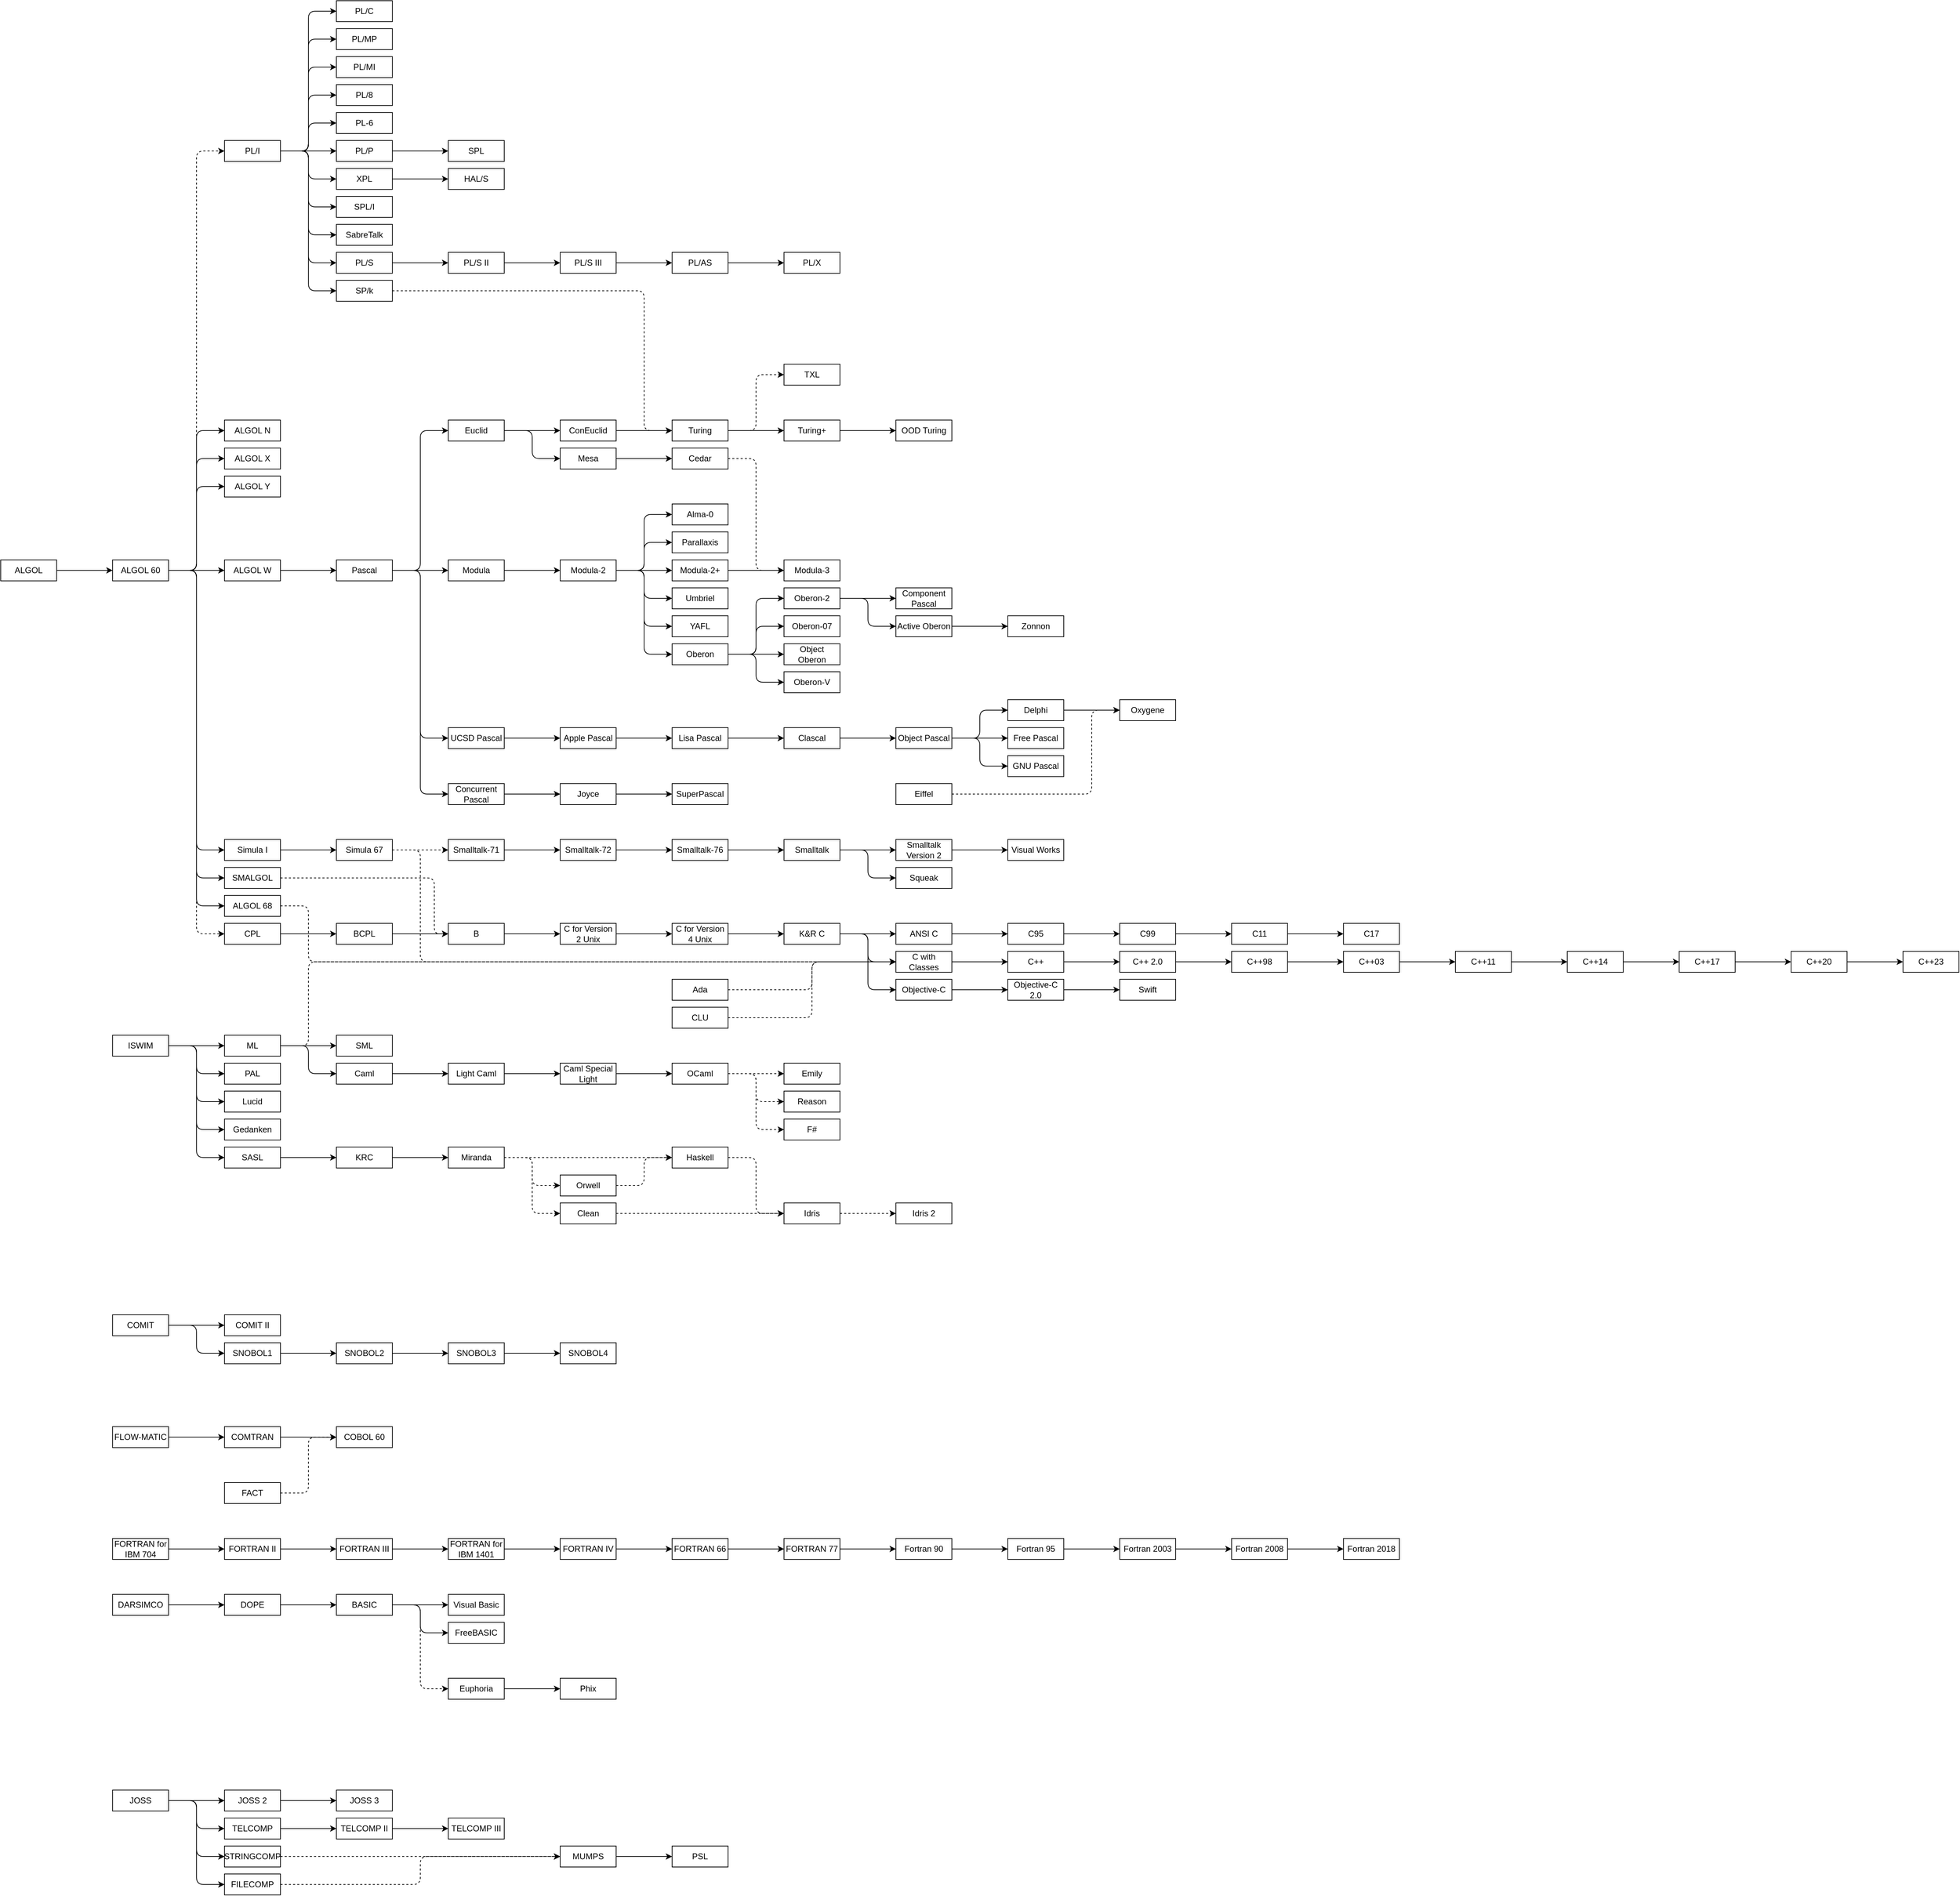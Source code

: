 <mxfile version="21.3.2" type="github">
  <diagram name="Tree" id="KBvRU3A3p2nGMIXXvxWt">
    <mxGraphModel dx="1456" dy="887" grid="1" gridSize="10" guides="1" tooltips="1" connect="1" arrows="1" fold="1" page="1" pageScale="1" pageWidth="3000" pageHeight="3000" math="0" shadow="0">
      <root>
        <mxCell id="0" />
        <mxCell id="1" parent="0" />
        <mxCell id="UrL7DcTW2N4OfELLKphQ-14" value="" style="edgeStyle=orthogonalEdgeStyle;orthogonalLoop=1;jettySize=auto;html=1;" edge="1" parent="1" source="UrL7DcTW2N4OfELLKphQ-9" target="UrL7DcTW2N4OfELLKphQ-13">
          <mxGeometry relative="1" as="geometry" />
        </mxCell>
        <mxCell id="UrL7DcTW2N4OfELLKphQ-9" value="ALGOL" style="rounded=0;whiteSpace=wrap;html=1;labelBackgroundColor=none;" vertex="1" parent="1">
          <mxGeometry x="120" y="880" width="80" height="30" as="geometry" />
        </mxCell>
        <mxCell id="UrL7DcTW2N4OfELLKphQ-17" value="" style="edgeStyle=orthogonalEdgeStyle;orthogonalLoop=1;jettySize=auto;html=1;entryX=0;entryY=0.5;entryDx=0;entryDy=0;" edge="1" parent="1" source="UrL7DcTW2N4OfELLKphQ-13" target="UrL7DcTW2N4OfELLKphQ-15">
          <mxGeometry relative="1" as="geometry" />
        </mxCell>
        <mxCell id="UrL7DcTW2N4OfELLKphQ-19" style="edgeStyle=orthogonalEdgeStyle;orthogonalLoop=1;jettySize=auto;html=1;exitX=1;exitY=0.5;exitDx=0;exitDy=0;entryX=0;entryY=0.5;entryDx=0;entryDy=0;" edge="1" parent="1" source="UrL7DcTW2N4OfELLKphQ-13" target="UrL7DcTW2N4OfELLKphQ-18">
          <mxGeometry relative="1" as="geometry" />
        </mxCell>
        <mxCell id="UrL7DcTW2N4OfELLKphQ-21" style="edgeStyle=orthogonalEdgeStyle;orthogonalLoop=1;jettySize=auto;html=1;exitX=1;exitY=0.5;exitDx=0;exitDy=0;entryX=0;entryY=0.5;entryDx=0;entryDy=0;" edge="1" parent="1" source="UrL7DcTW2N4OfELLKphQ-13" target="UrL7DcTW2N4OfELLKphQ-20">
          <mxGeometry relative="1" as="geometry" />
        </mxCell>
        <mxCell id="UrL7DcTW2N4OfELLKphQ-23" style="edgeStyle=orthogonalEdgeStyle;orthogonalLoop=1;jettySize=auto;html=1;exitX=1;exitY=0.5;exitDx=0;exitDy=0;entryX=0;entryY=0.5;entryDx=0;entryDy=0;" edge="1" parent="1" source="UrL7DcTW2N4OfELLKphQ-13" target="UrL7DcTW2N4OfELLKphQ-22">
          <mxGeometry relative="1" as="geometry" />
        </mxCell>
        <mxCell id="UrL7DcTW2N4OfELLKphQ-100" style="edgeStyle=orthogonalEdgeStyle;orthogonalLoop=1;jettySize=auto;html=1;exitX=1;exitY=0.5;exitDx=0;exitDy=0;entryX=0;entryY=0.5;entryDx=0;entryDy=0;fontFamily=Helvetica;fontSize=12;fontColor=default;dashed=1;endArrow=classic;endFill=1;" edge="1" parent="1" source="UrL7DcTW2N4OfELLKphQ-13" target="UrL7DcTW2N4OfELLKphQ-40">
          <mxGeometry relative="1" as="geometry" />
        </mxCell>
        <mxCell id="UrL7DcTW2N4OfELLKphQ-148" style="edgeStyle=orthogonalEdgeStyle;orthogonalLoop=1;jettySize=auto;html=1;exitX=1;exitY=0.5;exitDx=0;exitDy=0;entryX=0;entryY=0.5;entryDx=0;entryDy=0;fontFamily=Helvetica;fontSize=12;fontColor=default;" edge="1" parent="1" source="UrL7DcTW2N4OfELLKphQ-13" target="UrL7DcTW2N4OfELLKphQ-145">
          <mxGeometry relative="1" as="geometry" />
        </mxCell>
        <mxCell id="UrL7DcTW2N4OfELLKphQ-150" style="edgeStyle=orthogonalEdgeStyle;orthogonalLoop=1;jettySize=auto;html=1;exitX=1;exitY=0.5;exitDx=0;exitDy=0;entryX=0;entryY=0.5;entryDx=0;entryDy=0;fontFamily=Helvetica;fontSize=12;fontColor=default;" edge="1" parent="1" source="UrL7DcTW2N4OfELLKphQ-13" target="UrL7DcTW2N4OfELLKphQ-144">
          <mxGeometry relative="1" as="geometry" />
        </mxCell>
        <mxCell id="UrL7DcTW2N4OfELLKphQ-151" style="edgeStyle=orthogonalEdgeStyle;orthogonalLoop=1;jettySize=auto;html=1;exitX=1;exitY=0.5;exitDx=0;exitDy=0;entryX=0;entryY=0.5;entryDx=0;entryDy=0;fontFamily=Helvetica;fontSize=12;fontColor=default;" edge="1" parent="1" source="UrL7DcTW2N4OfELLKphQ-13" target="UrL7DcTW2N4OfELLKphQ-149">
          <mxGeometry relative="1" as="geometry" />
        </mxCell>
        <mxCell id="UrL7DcTW2N4OfELLKphQ-168" style="edgeStyle=orthogonalEdgeStyle;orthogonalLoop=1;jettySize=auto;html=1;exitX=1;exitY=0.5;exitDx=0;exitDy=0;entryX=0;entryY=0.5;entryDx=0;entryDy=0;fontFamily=Helvetica;fontSize=12;fontColor=default;dashed=1;" edge="1" parent="1" source="UrL7DcTW2N4OfELLKphQ-13" target="UrL7DcTW2N4OfELLKphQ-167">
          <mxGeometry relative="1" as="geometry" />
        </mxCell>
        <mxCell id="UrL7DcTW2N4OfELLKphQ-13" value="ALGOL 60" style="rounded=0;whiteSpace=wrap;html=1;labelBackgroundColor=none;" vertex="1" parent="1">
          <mxGeometry x="280" y="880" width="80" height="30" as="geometry" />
        </mxCell>
        <mxCell id="UrL7DcTW2N4OfELLKphQ-15" value="ALGOL N" style="rounded=0;whiteSpace=wrap;html=1;labelBackgroundColor=none;" vertex="1" parent="1">
          <mxGeometry x="440" y="680" width="80" height="30" as="geometry" />
        </mxCell>
        <mxCell id="UrL7DcTW2N4OfELLKphQ-18" value="ALGOL X" style="rounded=0;whiteSpace=wrap;html=1;" vertex="1" parent="1">
          <mxGeometry x="440" y="720" width="80" height="30" as="geometry" />
        </mxCell>
        <mxCell id="UrL7DcTW2N4OfELLKphQ-20" value="ALGOL Y" style="rounded=0;whiteSpace=wrap;html=1;" vertex="1" parent="1">
          <mxGeometry x="440" y="760" width="80" height="30" as="geometry" />
        </mxCell>
        <mxCell id="UrL7DcTW2N4OfELLKphQ-25" style="edgeStyle=orthogonalEdgeStyle;orthogonalLoop=1;jettySize=auto;html=1;exitX=1;exitY=0.5;exitDx=0;exitDy=0;entryX=0;entryY=0.5;entryDx=0;entryDy=0;fontFamily=Helvetica;fontSize=12;fontColor=default;" edge="1" parent="1" source="UrL7DcTW2N4OfELLKphQ-22" target="UrL7DcTW2N4OfELLKphQ-24">
          <mxGeometry relative="1" as="geometry" />
        </mxCell>
        <mxCell id="UrL7DcTW2N4OfELLKphQ-22" value="ALGOL W" style="rounded=0;whiteSpace=wrap;html=1;" vertex="1" parent="1">
          <mxGeometry x="440" y="880" width="80" height="30" as="geometry" />
        </mxCell>
        <mxCell id="UrL7DcTW2N4OfELLKphQ-27" style="edgeStyle=orthogonalEdgeStyle;orthogonalLoop=1;jettySize=auto;html=1;exitX=1;exitY=0.5;exitDx=0;exitDy=0;entryX=0;entryY=0.5;entryDx=0;entryDy=0;fontFamily=Helvetica;fontSize=12;fontColor=default;" edge="1" parent="1" source="UrL7DcTW2N4OfELLKphQ-24" target="UrL7DcTW2N4OfELLKphQ-26">
          <mxGeometry relative="1" as="geometry" />
        </mxCell>
        <mxCell id="UrL7DcTW2N4OfELLKphQ-80" style="edgeStyle=orthogonalEdgeStyle;orthogonalLoop=1;jettySize=auto;html=1;exitX=1;exitY=0.5;exitDx=0;exitDy=0;entryX=0;entryY=0.5;entryDx=0;entryDy=0;fontFamily=Helvetica;fontSize=12;fontColor=default;" edge="1" parent="1" source="UrL7DcTW2N4OfELLKphQ-24" target="UrL7DcTW2N4OfELLKphQ-79">
          <mxGeometry relative="1" as="geometry" />
        </mxCell>
        <mxCell id="UrL7DcTW2N4OfELLKphQ-119" style="edgeStyle=orthogonalEdgeStyle;orthogonalLoop=1;jettySize=auto;html=1;exitX=1;exitY=0.5;exitDx=0;exitDy=0;entryX=0;entryY=0.5;entryDx=0;entryDy=0;fontFamily=Helvetica;fontSize=12;fontColor=default;" edge="1" parent="1" source="UrL7DcTW2N4OfELLKphQ-24" target="UrL7DcTW2N4OfELLKphQ-118">
          <mxGeometry relative="1" as="geometry" />
        </mxCell>
        <mxCell id="UrL7DcTW2N4OfELLKphQ-139" style="edgeStyle=orthogonalEdgeStyle;orthogonalLoop=1;jettySize=auto;html=1;exitX=1;exitY=0.5;exitDx=0;exitDy=0;entryX=0;entryY=0.5;entryDx=0;entryDy=0;fontFamily=Helvetica;fontSize=12;fontColor=default;" edge="1" parent="1" source="UrL7DcTW2N4OfELLKphQ-24" target="UrL7DcTW2N4OfELLKphQ-138">
          <mxGeometry relative="1" as="geometry" />
        </mxCell>
        <mxCell id="UrL7DcTW2N4OfELLKphQ-24" value="Pascal" style="rounded=0;whiteSpace=wrap;html=1;" vertex="1" parent="1">
          <mxGeometry x="600" y="880" width="80" height="30" as="geometry" />
        </mxCell>
        <mxCell id="UrL7DcTW2N4OfELLKphQ-30" style="edgeStyle=orthogonalEdgeStyle;orthogonalLoop=1;jettySize=auto;html=1;exitX=1;exitY=0.5;exitDx=0;exitDy=0;entryX=0;entryY=0.5;entryDx=0;entryDy=0;fontFamily=Helvetica;fontSize=12;fontColor=default;" edge="1" parent="1" source="UrL7DcTW2N4OfELLKphQ-26" target="UrL7DcTW2N4OfELLKphQ-29">
          <mxGeometry relative="1" as="geometry" />
        </mxCell>
        <mxCell id="UrL7DcTW2N4OfELLKphQ-31" style="edgeStyle=orthogonalEdgeStyle;orthogonalLoop=1;jettySize=auto;html=1;exitX=1;exitY=0.5;exitDx=0;exitDy=0;entryX=0;entryY=0.5;entryDx=0;entryDy=0;fontFamily=Helvetica;fontSize=12;fontColor=default;" edge="1" parent="1" source="UrL7DcTW2N4OfELLKphQ-26" target="UrL7DcTW2N4OfELLKphQ-28">
          <mxGeometry relative="1" as="geometry" />
        </mxCell>
        <mxCell id="UrL7DcTW2N4OfELLKphQ-26" value="Euclid" style="rounded=0;whiteSpace=wrap;html=1;strokeColor=default;fontFamily=Helvetica;fontSize=12;fontColor=default;fillColor=default;" vertex="1" parent="1">
          <mxGeometry x="760" y="680" width="80" height="30" as="geometry" />
        </mxCell>
        <mxCell id="UrL7DcTW2N4OfELLKphQ-78" style="edgeStyle=orthogonalEdgeStyle;orthogonalLoop=1;jettySize=auto;html=1;exitX=1;exitY=0.5;exitDx=0;exitDy=0;fontFamily=Helvetica;fontSize=12;fontColor=default;" edge="1" parent="1" source="UrL7DcTW2N4OfELLKphQ-28" target="UrL7DcTW2N4OfELLKphQ-77">
          <mxGeometry relative="1" as="geometry" />
        </mxCell>
        <mxCell id="UrL7DcTW2N4OfELLKphQ-28" value="Mesa" style="rounded=0;whiteSpace=wrap;html=1;strokeColor=default;fontFamily=Helvetica;fontSize=12;fontColor=default;fillColor=default;" vertex="1" parent="1">
          <mxGeometry x="920" y="720" width="80" height="30" as="geometry" />
        </mxCell>
        <mxCell id="UrL7DcTW2N4OfELLKphQ-33" style="edgeStyle=orthogonalEdgeStyle;orthogonalLoop=1;jettySize=auto;html=1;exitX=1;exitY=0.5;exitDx=0;exitDy=0;entryX=0;entryY=0.5;entryDx=0;entryDy=0;fontFamily=Helvetica;fontSize=12;fontColor=default;" edge="1" parent="1" source="UrL7DcTW2N4OfELLKphQ-29" target="UrL7DcTW2N4OfELLKphQ-32">
          <mxGeometry relative="1" as="geometry" />
        </mxCell>
        <mxCell id="UrL7DcTW2N4OfELLKphQ-29" value="ConEuclid" style="rounded=0;whiteSpace=wrap;html=1;strokeColor=default;fontFamily=Helvetica;fontSize=12;fontColor=default;fillColor=default;" vertex="1" parent="1">
          <mxGeometry x="920" y="680" width="80" height="30" as="geometry" />
        </mxCell>
        <mxCell id="UrL7DcTW2N4OfELLKphQ-35" style="edgeStyle=orthogonalEdgeStyle;orthogonalLoop=1;jettySize=auto;html=1;exitX=1;exitY=0.5;exitDx=0;exitDy=0;fontFamily=Helvetica;fontSize=12;fontColor=default;" edge="1" parent="1" source="UrL7DcTW2N4OfELLKphQ-32" target="UrL7DcTW2N4OfELLKphQ-34">
          <mxGeometry relative="1" as="geometry" />
        </mxCell>
        <mxCell id="UrL7DcTW2N4OfELLKphQ-102" style="edgeStyle=orthogonalEdgeStyle;orthogonalLoop=1;jettySize=auto;html=1;exitX=1;exitY=0.5;exitDx=0;exitDy=0;entryX=0;entryY=0.5;entryDx=0;entryDy=0;fontFamily=Helvetica;fontSize=12;fontColor=default;dashed=1;" edge="1" parent="1" source="UrL7DcTW2N4OfELLKphQ-32" target="UrL7DcTW2N4OfELLKphQ-38">
          <mxGeometry relative="1" as="geometry" />
        </mxCell>
        <mxCell id="UrL7DcTW2N4OfELLKphQ-32" value="Turing" style="rounded=0;whiteSpace=wrap;html=1;strokeColor=default;fontFamily=Helvetica;fontSize=12;fontColor=default;fillColor=default;" vertex="1" parent="1">
          <mxGeometry x="1080" y="680" width="80" height="30" as="geometry" />
        </mxCell>
        <mxCell id="UrL7DcTW2N4OfELLKphQ-37" style="edgeStyle=orthogonalEdgeStyle;orthogonalLoop=1;jettySize=auto;html=1;exitX=1;exitY=0.5;exitDx=0;exitDy=0;entryX=0;entryY=0.5;entryDx=0;entryDy=0;fontFamily=Helvetica;fontSize=12;fontColor=default;" edge="1" parent="1" source="UrL7DcTW2N4OfELLKphQ-34" target="UrL7DcTW2N4OfELLKphQ-36">
          <mxGeometry relative="1" as="geometry" />
        </mxCell>
        <mxCell id="UrL7DcTW2N4OfELLKphQ-34" value="Turing+" style="rounded=0;whiteSpace=wrap;html=1;strokeColor=default;fontFamily=Helvetica;fontSize=12;fontColor=default;fillColor=default;" vertex="1" parent="1">
          <mxGeometry x="1240" y="680" width="80" height="30" as="geometry" />
        </mxCell>
        <mxCell id="UrL7DcTW2N4OfELLKphQ-36" value="OOD Turing" style="rounded=0;whiteSpace=wrap;html=1;strokeColor=default;fontFamily=Helvetica;fontSize=12;fontColor=default;fillColor=default;" vertex="1" parent="1">
          <mxGeometry x="1400" y="680" width="80" height="30" as="geometry" />
        </mxCell>
        <mxCell id="UrL7DcTW2N4OfELLKphQ-38" value="TXL" style="rounded=0;whiteSpace=wrap;html=1;strokeColor=default;fontFamily=Helvetica;fontSize=12;fontColor=default;fillColor=default;" vertex="1" parent="1">
          <mxGeometry x="1240" y="600" width="80" height="30" as="geometry" />
        </mxCell>
        <mxCell id="UrL7DcTW2N4OfELLKphQ-53" style="edgeStyle=orthogonalEdgeStyle;orthogonalLoop=1;jettySize=auto;html=1;exitX=1;exitY=0.5;exitDx=0;exitDy=0;entryX=0;entryY=0.5;entryDx=0;entryDy=0;fontFamily=Helvetica;fontSize=12;fontColor=default;" edge="1" parent="1" source="UrL7DcTW2N4OfELLKphQ-40" target="UrL7DcTW2N4OfELLKphQ-41">
          <mxGeometry relative="1" as="geometry" />
        </mxCell>
        <mxCell id="UrL7DcTW2N4OfELLKphQ-54" style="edgeStyle=orthogonalEdgeStyle;orthogonalLoop=1;jettySize=auto;html=1;exitX=1;exitY=0.5;exitDx=0;exitDy=0;entryX=0;entryY=0.5;entryDx=0;entryDy=0;fontFamily=Helvetica;fontSize=12;fontColor=default;" edge="1" parent="1" source="UrL7DcTW2N4OfELLKphQ-40" target="UrL7DcTW2N4OfELLKphQ-42">
          <mxGeometry relative="1" as="geometry" />
        </mxCell>
        <mxCell id="UrL7DcTW2N4OfELLKphQ-55" style="edgeStyle=orthogonalEdgeStyle;orthogonalLoop=1;jettySize=auto;html=1;exitX=1;exitY=0.5;exitDx=0;exitDy=0;entryX=0;entryY=0.5;entryDx=0;entryDy=0;fontFamily=Helvetica;fontSize=12;fontColor=default;" edge="1" parent="1" source="UrL7DcTW2N4OfELLKphQ-40" target="UrL7DcTW2N4OfELLKphQ-43">
          <mxGeometry relative="1" as="geometry" />
        </mxCell>
        <mxCell id="UrL7DcTW2N4OfELLKphQ-56" style="edgeStyle=orthogonalEdgeStyle;orthogonalLoop=1;jettySize=auto;html=1;exitX=1;exitY=0.5;exitDx=0;exitDy=0;entryX=0;entryY=0.5;entryDx=0;entryDy=0;fontFamily=Helvetica;fontSize=12;fontColor=default;" edge="1" parent="1" source="UrL7DcTW2N4OfELLKphQ-40" target="UrL7DcTW2N4OfELLKphQ-44">
          <mxGeometry relative="1" as="geometry" />
        </mxCell>
        <mxCell id="UrL7DcTW2N4OfELLKphQ-57" style="edgeStyle=orthogonalEdgeStyle;orthogonalLoop=1;jettySize=auto;html=1;exitX=1;exitY=0.5;exitDx=0;exitDy=0;entryX=0;entryY=0.5;entryDx=0;entryDy=0;fontFamily=Helvetica;fontSize=12;fontColor=default;" edge="1" parent="1" source="UrL7DcTW2N4OfELLKphQ-40" target="UrL7DcTW2N4OfELLKphQ-45">
          <mxGeometry relative="1" as="geometry" />
        </mxCell>
        <mxCell id="UrL7DcTW2N4OfELLKphQ-58" style="edgeStyle=orthogonalEdgeStyle;orthogonalLoop=1;jettySize=auto;html=1;exitX=1;exitY=0.5;exitDx=0;exitDy=0;entryX=0;entryY=0.5;entryDx=0;entryDy=0;fontFamily=Helvetica;fontSize=12;fontColor=default;" edge="1" parent="1" source="UrL7DcTW2N4OfELLKphQ-40" target="UrL7DcTW2N4OfELLKphQ-46">
          <mxGeometry relative="1" as="geometry" />
        </mxCell>
        <mxCell id="UrL7DcTW2N4OfELLKphQ-59" style="edgeStyle=orthogonalEdgeStyle;orthogonalLoop=1;jettySize=auto;html=1;exitX=1;exitY=0.5;exitDx=0;exitDy=0;entryX=0;entryY=0.5;entryDx=0;entryDy=0;fontFamily=Helvetica;fontSize=12;fontColor=default;" edge="1" parent="1" source="UrL7DcTW2N4OfELLKphQ-40" target="UrL7DcTW2N4OfELLKphQ-47">
          <mxGeometry relative="1" as="geometry" />
        </mxCell>
        <mxCell id="UrL7DcTW2N4OfELLKphQ-60" style="edgeStyle=orthogonalEdgeStyle;orthogonalLoop=1;jettySize=auto;html=1;exitX=1;exitY=0.5;exitDx=0;exitDy=0;entryX=0;entryY=0.5;entryDx=0;entryDy=0;fontFamily=Helvetica;fontSize=12;fontColor=default;" edge="1" parent="1" source="UrL7DcTW2N4OfELLKphQ-40" target="UrL7DcTW2N4OfELLKphQ-48">
          <mxGeometry relative="1" as="geometry" />
        </mxCell>
        <mxCell id="UrL7DcTW2N4OfELLKphQ-61" style="edgeStyle=orthogonalEdgeStyle;orthogonalLoop=1;jettySize=auto;html=1;exitX=1;exitY=0.5;exitDx=0;exitDy=0;entryX=0;entryY=0.5;entryDx=0;entryDy=0;fontFamily=Helvetica;fontSize=12;fontColor=default;" edge="1" parent="1" source="UrL7DcTW2N4OfELLKphQ-40" target="UrL7DcTW2N4OfELLKphQ-49">
          <mxGeometry relative="1" as="geometry" />
        </mxCell>
        <mxCell id="UrL7DcTW2N4OfELLKphQ-62" style="edgeStyle=orthogonalEdgeStyle;orthogonalLoop=1;jettySize=auto;html=1;exitX=1;exitY=0.5;exitDx=0;exitDy=0;entryX=0;entryY=0.5;entryDx=0;entryDy=0;fontFamily=Helvetica;fontSize=12;fontColor=default;" edge="1" parent="1" source="UrL7DcTW2N4OfELLKphQ-40" target="UrL7DcTW2N4OfELLKphQ-50">
          <mxGeometry relative="1" as="geometry" />
        </mxCell>
        <mxCell id="UrL7DcTW2N4OfELLKphQ-63" style="edgeStyle=orthogonalEdgeStyle;orthogonalLoop=1;jettySize=auto;html=1;exitX=1;exitY=0.5;exitDx=0;exitDy=0;entryX=0;entryY=0.5;entryDx=0;entryDy=0;fontFamily=Helvetica;fontSize=12;fontColor=default;" edge="1" parent="1" source="UrL7DcTW2N4OfELLKphQ-40" target="UrL7DcTW2N4OfELLKphQ-51">
          <mxGeometry relative="1" as="geometry" />
        </mxCell>
        <mxCell id="UrL7DcTW2N4OfELLKphQ-40" value="PL/I" style="rounded=0;whiteSpace=wrap;html=1;labelBackgroundColor=none;" vertex="1" parent="1">
          <mxGeometry x="440" y="280" width="80" height="30" as="geometry" />
        </mxCell>
        <mxCell id="UrL7DcTW2N4OfELLKphQ-41" value="PL/C" style="rounded=0;whiteSpace=wrap;html=1;labelBackgroundColor=none;" vertex="1" parent="1">
          <mxGeometry x="600" y="80" width="80" height="30" as="geometry" />
        </mxCell>
        <mxCell id="UrL7DcTW2N4OfELLKphQ-42" value="PL/MP" style="rounded=0;whiteSpace=wrap;html=1;labelBackgroundColor=none;" vertex="1" parent="1">
          <mxGeometry x="600" y="120" width="80" height="30" as="geometry" />
        </mxCell>
        <mxCell id="UrL7DcTW2N4OfELLKphQ-43" value="PL/MI" style="rounded=0;whiteSpace=wrap;html=1;labelBackgroundColor=none;" vertex="1" parent="1">
          <mxGeometry x="600" y="160" width="80" height="30" as="geometry" />
        </mxCell>
        <mxCell id="UrL7DcTW2N4OfELLKphQ-44" value="PL/8" style="rounded=0;whiteSpace=wrap;html=1;labelBackgroundColor=none;" vertex="1" parent="1">
          <mxGeometry x="600" y="200" width="80" height="30" as="geometry" />
        </mxCell>
        <mxCell id="UrL7DcTW2N4OfELLKphQ-45" value="PL-6" style="rounded=0;whiteSpace=wrap;html=1;labelBackgroundColor=none;" vertex="1" parent="1">
          <mxGeometry x="600" y="240" width="80" height="30" as="geometry" />
        </mxCell>
        <mxCell id="UrL7DcTW2N4OfELLKphQ-65" style="edgeStyle=orthogonalEdgeStyle;orthogonalLoop=1;jettySize=auto;html=1;exitX=1;exitY=0.5;exitDx=0;exitDy=0;entryX=0;entryY=0.5;entryDx=0;entryDy=0;fontFamily=Helvetica;fontSize=12;fontColor=default;" edge="1" parent="1" source="UrL7DcTW2N4OfELLKphQ-46" target="UrL7DcTW2N4OfELLKphQ-64">
          <mxGeometry relative="1" as="geometry" />
        </mxCell>
        <mxCell id="UrL7DcTW2N4OfELLKphQ-46" value="PL/P" style="rounded=0;whiteSpace=wrap;html=1;labelBackgroundColor=none;" vertex="1" parent="1">
          <mxGeometry x="600" y="280" width="80" height="30" as="geometry" />
        </mxCell>
        <mxCell id="UrL7DcTW2N4OfELLKphQ-67" style="edgeStyle=orthogonalEdgeStyle;orthogonalLoop=1;jettySize=auto;html=1;exitX=1;exitY=0.5;exitDx=0;exitDy=0;entryX=0;entryY=0.5;entryDx=0;entryDy=0;fontFamily=Helvetica;fontSize=12;fontColor=default;" edge="1" parent="1" source="UrL7DcTW2N4OfELLKphQ-47" target="UrL7DcTW2N4OfELLKphQ-66">
          <mxGeometry relative="1" as="geometry" />
        </mxCell>
        <mxCell id="UrL7DcTW2N4OfELLKphQ-47" value="XPL" style="rounded=0;whiteSpace=wrap;html=1;labelBackgroundColor=none;" vertex="1" parent="1">
          <mxGeometry x="600" y="320" width="80" height="30" as="geometry" />
        </mxCell>
        <mxCell id="UrL7DcTW2N4OfELLKphQ-48" value="SPL/I" style="rounded=0;whiteSpace=wrap;html=1;labelBackgroundColor=none;" vertex="1" parent="1">
          <mxGeometry x="600" y="360" width="80" height="30" as="geometry" />
        </mxCell>
        <mxCell id="UrL7DcTW2N4OfELLKphQ-49" value="SabreTalk" style="rounded=0;whiteSpace=wrap;html=1;labelBackgroundColor=none;" vertex="1" parent="1">
          <mxGeometry x="600" y="400" width="80" height="30" as="geometry" />
        </mxCell>
        <mxCell id="UrL7DcTW2N4OfELLKphQ-72" style="edgeStyle=orthogonalEdgeStyle;orthogonalLoop=1;jettySize=auto;html=1;exitX=1;exitY=0.5;exitDx=0;exitDy=0;fontFamily=Helvetica;fontSize=12;fontColor=default;" edge="1" parent="1" source="UrL7DcTW2N4OfELLKphQ-50" target="UrL7DcTW2N4OfELLKphQ-68">
          <mxGeometry relative="1" as="geometry" />
        </mxCell>
        <mxCell id="UrL7DcTW2N4OfELLKphQ-50" value="PL/S" style="rounded=0;whiteSpace=wrap;html=1;labelBackgroundColor=none;" vertex="1" parent="1">
          <mxGeometry x="600" y="440" width="80" height="30" as="geometry" />
        </mxCell>
        <mxCell id="UrL7DcTW2N4OfELLKphQ-101" style="edgeStyle=orthogonalEdgeStyle;orthogonalLoop=1;jettySize=auto;html=1;exitX=1;exitY=0.5;exitDx=0;exitDy=0;entryX=0;entryY=0.5;entryDx=0;entryDy=0;fontFamily=Helvetica;fontSize=12;fontColor=default;dashed=1;" edge="1" parent="1" source="UrL7DcTW2N4OfELLKphQ-51" target="UrL7DcTW2N4OfELLKphQ-32">
          <mxGeometry relative="1" as="geometry">
            <Array as="points">
              <mxPoint x="1040" y="495" />
              <mxPoint x="1040" y="695" />
            </Array>
          </mxGeometry>
        </mxCell>
        <mxCell id="UrL7DcTW2N4OfELLKphQ-51" value="SP/k" style="rounded=0;whiteSpace=wrap;html=1;labelBackgroundColor=none;" vertex="1" parent="1">
          <mxGeometry x="600" y="480" width="80" height="30" as="geometry" />
        </mxCell>
        <mxCell id="UrL7DcTW2N4OfELLKphQ-64" value="SPL" style="rounded=0;whiteSpace=wrap;html=1;labelBackgroundColor=none;" vertex="1" parent="1">
          <mxGeometry x="760" y="280" width="80" height="30" as="geometry" />
        </mxCell>
        <mxCell id="UrL7DcTW2N4OfELLKphQ-66" value="HAL/S" style="rounded=0;whiteSpace=wrap;html=1;labelBackgroundColor=none;" vertex="1" parent="1">
          <mxGeometry x="760" y="320" width="80" height="30" as="geometry" />
        </mxCell>
        <mxCell id="UrL7DcTW2N4OfELLKphQ-73" style="edgeStyle=orthogonalEdgeStyle;orthogonalLoop=1;jettySize=auto;html=1;exitX=1;exitY=0.5;exitDx=0;exitDy=0;entryX=0;entryY=0.5;entryDx=0;entryDy=0;fontFamily=Helvetica;fontSize=12;fontColor=default;" edge="1" parent="1" source="UrL7DcTW2N4OfELLKphQ-68" target="UrL7DcTW2N4OfELLKphQ-69">
          <mxGeometry relative="1" as="geometry" />
        </mxCell>
        <mxCell id="UrL7DcTW2N4OfELLKphQ-68" value="PL/S II" style="rounded=0;whiteSpace=wrap;html=1;labelBackgroundColor=none;" vertex="1" parent="1">
          <mxGeometry x="760" y="440" width="80" height="30" as="geometry" />
        </mxCell>
        <mxCell id="UrL7DcTW2N4OfELLKphQ-74" style="edgeStyle=orthogonalEdgeStyle;orthogonalLoop=1;jettySize=auto;html=1;exitX=1;exitY=0.5;exitDx=0;exitDy=0;fontFamily=Helvetica;fontSize=12;fontColor=default;" edge="1" parent="1" source="UrL7DcTW2N4OfELLKphQ-69" target="UrL7DcTW2N4OfELLKphQ-70">
          <mxGeometry relative="1" as="geometry" />
        </mxCell>
        <mxCell id="UrL7DcTW2N4OfELLKphQ-69" value="PL/S III" style="rounded=0;whiteSpace=wrap;html=1;labelBackgroundColor=none;" vertex="1" parent="1">
          <mxGeometry x="920" y="440" width="80" height="30" as="geometry" />
        </mxCell>
        <mxCell id="UrL7DcTW2N4OfELLKphQ-75" style="edgeStyle=orthogonalEdgeStyle;orthogonalLoop=1;jettySize=auto;html=1;exitX=1;exitY=0.5;exitDx=0;exitDy=0;fontFamily=Helvetica;fontSize=12;fontColor=default;" edge="1" parent="1" source="UrL7DcTW2N4OfELLKphQ-70" target="UrL7DcTW2N4OfELLKphQ-71">
          <mxGeometry relative="1" as="geometry" />
        </mxCell>
        <mxCell id="UrL7DcTW2N4OfELLKphQ-70" value="PL/AS" style="rounded=0;whiteSpace=wrap;html=1;labelBackgroundColor=none;" vertex="1" parent="1">
          <mxGeometry x="1080" y="440" width="80" height="30" as="geometry" />
        </mxCell>
        <mxCell id="UrL7DcTW2N4OfELLKphQ-71" value="PL/X" style="rounded=0;whiteSpace=wrap;html=1;labelBackgroundColor=none;" vertex="1" parent="1">
          <mxGeometry x="1240" y="440" width="80" height="30" as="geometry" />
        </mxCell>
        <mxCell id="UrL7DcTW2N4OfELLKphQ-97" style="edgeStyle=orthogonalEdgeStyle;orthogonalLoop=1;jettySize=auto;html=1;exitX=1;exitY=0.5;exitDx=0;exitDy=0;entryX=0;entryY=0.5;entryDx=0;entryDy=0;fontFamily=Helvetica;fontSize=12;fontColor=default;dashed=1;endArrow=classic;endFill=1;" edge="1" parent="1" source="UrL7DcTW2N4OfELLKphQ-77" target="UrL7DcTW2N4OfELLKphQ-87">
          <mxGeometry relative="1" as="geometry" />
        </mxCell>
        <mxCell id="UrL7DcTW2N4OfELLKphQ-77" value="Cedar" style="rounded=0;whiteSpace=wrap;html=1;labelBackgroundColor=none;" vertex="1" parent="1">
          <mxGeometry x="1080" y="720" width="80" height="30" as="geometry" />
        </mxCell>
        <mxCell id="UrL7DcTW2N4OfELLKphQ-82" style="edgeStyle=orthogonalEdgeStyle;orthogonalLoop=1;jettySize=auto;html=1;exitX=1;exitY=0.5;exitDx=0;exitDy=0;entryX=0;entryY=0.5;entryDx=0;entryDy=0;fontFamily=Helvetica;fontSize=12;fontColor=default;" edge="1" parent="1" source="UrL7DcTW2N4OfELLKphQ-79" target="UrL7DcTW2N4OfELLKphQ-81">
          <mxGeometry relative="1" as="geometry" />
        </mxCell>
        <mxCell id="UrL7DcTW2N4OfELLKphQ-79" value="Modula" style="rounded=0;whiteSpace=wrap;html=1;" vertex="1" parent="1">
          <mxGeometry x="760" y="880" width="80" height="30" as="geometry" />
        </mxCell>
        <mxCell id="UrL7DcTW2N4OfELLKphQ-90" style="edgeStyle=orthogonalEdgeStyle;orthogonalLoop=1;jettySize=auto;html=1;exitX=1;exitY=0.5;exitDx=0;exitDy=0;entryX=0;entryY=0.5;entryDx=0;entryDy=0;fontFamily=Helvetica;fontSize=12;fontColor=default;" edge="1" parent="1" source="UrL7DcTW2N4OfELLKphQ-81" target="UrL7DcTW2N4OfELLKphQ-86">
          <mxGeometry relative="1" as="geometry" />
        </mxCell>
        <mxCell id="UrL7DcTW2N4OfELLKphQ-92" style="edgeStyle=orthogonalEdgeStyle;orthogonalLoop=1;jettySize=auto;html=1;exitX=1;exitY=0.5;exitDx=0;exitDy=0;entryX=0;entryY=0.5;entryDx=0;entryDy=0;fontFamily=Helvetica;fontSize=12;fontColor=default;" edge="1" parent="1" source="UrL7DcTW2N4OfELLKphQ-81" target="UrL7DcTW2N4OfELLKphQ-83">
          <mxGeometry relative="1" as="geometry" />
        </mxCell>
        <mxCell id="UrL7DcTW2N4OfELLKphQ-93" style="edgeStyle=orthogonalEdgeStyle;orthogonalLoop=1;jettySize=auto;html=1;exitX=1;exitY=0.5;exitDx=0;exitDy=0;entryX=0;entryY=0.5;entryDx=0;entryDy=0;fontFamily=Helvetica;fontSize=12;fontColor=default;" edge="1" parent="1" source="UrL7DcTW2N4OfELLKphQ-81" target="UrL7DcTW2N4OfELLKphQ-84">
          <mxGeometry relative="1" as="geometry" />
        </mxCell>
        <mxCell id="UrL7DcTW2N4OfELLKphQ-94" style="edgeStyle=orthogonalEdgeStyle;orthogonalLoop=1;jettySize=auto;html=1;exitX=1;exitY=0.5;exitDx=0;exitDy=0;entryX=0;entryY=0.5;entryDx=0;entryDy=0;fontFamily=Helvetica;fontSize=12;fontColor=default;" edge="1" parent="1" source="UrL7DcTW2N4OfELLKphQ-81" target="UrL7DcTW2N4OfELLKphQ-85">
          <mxGeometry relative="1" as="geometry" />
        </mxCell>
        <mxCell id="UrL7DcTW2N4OfELLKphQ-95" style="edgeStyle=orthogonalEdgeStyle;orthogonalLoop=1;jettySize=auto;html=1;exitX=1;exitY=0.5;exitDx=0;exitDy=0;entryX=0;entryY=0.5;entryDx=0;entryDy=0;fontFamily=Helvetica;fontSize=12;fontColor=default;" edge="1" parent="1" source="UrL7DcTW2N4OfELLKphQ-81" target="UrL7DcTW2N4OfELLKphQ-88">
          <mxGeometry relative="1" as="geometry" />
        </mxCell>
        <mxCell id="UrL7DcTW2N4OfELLKphQ-96" style="edgeStyle=orthogonalEdgeStyle;orthogonalLoop=1;jettySize=auto;html=1;exitX=1;exitY=0.5;exitDx=0;exitDy=0;entryX=0;entryY=0.5;entryDx=0;entryDy=0;fontFamily=Helvetica;fontSize=12;fontColor=default;" edge="1" parent="1" source="UrL7DcTW2N4OfELLKphQ-81" target="UrL7DcTW2N4OfELLKphQ-89">
          <mxGeometry relative="1" as="geometry" />
        </mxCell>
        <mxCell id="UrL7DcTW2N4OfELLKphQ-81" value="Modula-2" style="rounded=0;whiteSpace=wrap;html=1;" vertex="1" parent="1">
          <mxGeometry x="920" y="880" width="80" height="30" as="geometry" />
        </mxCell>
        <mxCell id="UrL7DcTW2N4OfELLKphQ-83" value="Alma-0" style="rounded=0;whiteSpace=wrap;html=1;" vertex="1" parent="1">
          <mxGeometry x="1080" y="800" width="80" height="30" as="geometry" />
        </mxCell>
        <mxCell id="UrL7DcTW2N4OfELLKphQ-84" value="Parallaxis" style="rounded=0;whiteSpace=wrap;html=1;" vertex="1" parent="1">
          <mxGeometry x="1080" y="840" width="80" height="30" as="geometry" />
        </mxCell>
        <mxCell id="UrL7DcTW2N4OfELLKphQ-85" value="Umbriel" style="rounded=0;whiteSpace=wrap;html=1;" vertex="1" parent="1">
          <mxGeometry x="1080" y="920" width="80" height="30" as="geometry" />
        </mxCell>
        <mxCell id="UrL7DcTW2N4OfELLKphQ-91" style="edgeStyle=orthogonalEdgeStyle;orthogonalLoop=1;jettySize=auto;html=1;exitX=1;exitY=0.5;exitDx=0;exitDy=0;entryX=0;entryY=0.5;entryDx=0;entryDy=0;fontFamily=Helvetica;fontSize=12;fontColor=default;" edge="1" parent="1" source="UrL7DcTW2N4OfELLKphQ-86" target="UrL7DcTW2N4OfELLKphQ-87">
          <mxGeometry relative="1" as="geometry" />
        </mxCell>
        <mxCell id="UrL7DcTW2N4OfELLKphQ-86" value="Modula-2+" style="rounded=0;whiteSpace=wrap;html=1;" vertex="1" parent="1">
          <mxGeometry x="1080" y="880" width="80" height="30" as="geometry" />
        </mxCell>
        <mxCell id="UrL7DcTW2N4OfELLKphQ-87" value="Modula-3" style="rounded=0;whiteSpace=wrap;html=1;" vertex="1" parent="1">
          <mxGeometry x="1240" y="880" width="80" height="30" as="geometry" />
        </mxCell>
        <mxCell id="UrL7DcTW2N4OfELLKphQ-88" value="YAFL" style="rounded=0;whiteSpace=wrap;html=1;" vertex="1" parent="1">
          <mxGeometry x="1080" y="960" width="80" height="30" as="geometry" />
        </mxCell>
        <mxCell id="UrL7DcTW2N4OfELLKphQ-113" style="edgeStyle=orthogonalEdgeStyle;orthogonalLoop=1;jettySize=auto;html=1;exitX=1;exitY=0.5;exitDx=0;exitDy=0;entryX=0;entryY=0.5;entryDx=0;entryDy=0;fontFamily=Helvetica;fontSize=12;fontColor=default;" edge="1" parent="1" source="UrL7DcTW2N4OfELLKphQ-89" target="UrL7DcTW2N4OfELLKphQ-103">
          <mxGeometry relative="1" as="geometry" />
        </mxCell>
        <mxCell id="UrL7DcTW2N4OfELLKphQ-114" style="edgeStyle=orthogonalEdgeStyle;orthogonalLoop=1;jettySize=auto;html=1;exitX=1;exitY=0.5;exitDx=0;exitDy=0;entryX=0;entryY=0.5;entryDx=0;entryDy=0;fontFamily=Helvetica;fontSize=12;fontColor=default;" edge="1" parent="1" source="UrL7DcTW2N4OfELLKphQ-89" target="UrL7DcTW2N4OfELLKphQ-104">
          <mxGeometry relative="1" as="geometry" />
        </mxCell>
        <mxCell id="UrL7DcTW2N4OfELLKphQ-115" style="edgeStyle=orthogonalEdgeStyle;orthogonalLoop=1;jettySize=auto;html=1;exitX=1;exitY=0.5;exitDx=0;exitDy=0;entryX=0;entryY=0.5;entryDx=0;entryDy=0;fontFamily=Helvetica;fontSize=12;fontColor=default;" edge="1" parent="1" source="UrL7DcTW2N4OfELLKphQ-89" target="UrL7DcTW2N4OfELLKphQ-105">
          <mxGeometry relative="1" as="geometry" />
        </mxCell>
        <mxCell id="UrL7DcTW2N4OfELLKphQ-116" style="edgeStyle=orthogonalEdgeStyle;orthogonalLoop=1;jettySize=auto;html=1;exitX=1;exitY=0.5;exitDx=0;exitDy=0;entryX=0;entryY=0.5;entryDx=0;entryDy=0;fontFamily=Helvetica;fontSize=12;fontColor=default;" edge="1" parent="1" source="UrL7DcTW2N4OfELLKphQ-89" target="UrL7DcTW2N4OfELLKphQ-106">
          <mxGeometry relative="1" as="geometry" />
        </mxCell>
        <mxCell id="UrL7DcTW2N4OfELLKphQ-89" value="Oberon" style="rounded=0;whiteSpace=wrap;html=1;" vertex="1" parent="1">
          <mxGeometry x="1080" y="1000" width="80" height="30" as="geometry" />
        </mxCell>
        <mxCell id="UrL7DcTW2N4OfELLKphQ-109" style="edgeStyle=orthogonalEdgeStyle;orthogonalLoop=1;jettySize=auto;html=1;exitX=1;exitY=0.5;exitDx=0;exitDy=0;entryX=0;entryY=0.5;entryDx=0;entryDy=0;fontFamily=Helvetica;fontSize=12;fontColor=default;" edge="1" parent="1" source="UrL7DcTW2N4OfELLKphQ-103" target="UrL7DcTW2N4OfELLKphQ-107">
          <mxGeometry relative="1" as="geometry" />
        </mxCell>
        <mxCell id="UrL7DcTW2N4OfELLKphQ-112" style="edgeStyle=orthogonalEdgeStyle;orthogonalLoop=1;jettySize=auto;html=1;exitX=1;exitY=0.5;exitDx=0;exitDy=0;entryX=0;entryY=0.5;entryDx=0;entryDy=0;fontFamily=Helvetica;fontSize=12;fontColor=default;" edge="1" parent="1" source="UrL7DcTW2N4OfELLKphQ-103" target="UrL7DcTW2N4OfELLKphQ-111">
          <mxGeometry relative="1" as="geometry" />
        </mxCell>
        <mxCell id="UrL7DcTW2N4OfELLKphQ-103" value="Oberon-2" style="rounded=0;whiteSpace=wrap;html=1;" vertex="1" parent="1">
          <mxGeometry x="1240" y="920" width="80" height="30" as="geometry" />
        </mxCell>
        <mxCell id="UrL7DcTW2N4OfELLKphQ-104" value="Oberon-07" style="rounded=0;whiteSpace=wrap;html=1;" vertex="1" parent="1">
          <mxGeometry x="1240" y="960" width="80" height="30" as="geometry" />
        </mxCell>
        <mxCell id="UrL7DcTW2N4OfELLKphQ-105" value="Object Oberon" style="rounded=0;whiteSpace=wrap;html=1;" vertex="1" parent="1">
          <mxGeometry x="1240" y="1000" width="80" height="30" as="geometry" />
        </mxCell>
        <mxCell id="UrL7DcTW2N4OfELLKphQ-106" value="Oberon-V" style="rounded=0;whiteSpace=wrap;html=1;" vertex="1" parent="1">
          <mxGeometry x="1240" y="1040" width="80" height="30" as="geometry" />
        </mxCell>
        <mxCell id="UrL7DcTW2N4OfELLKphQ-110" style="edgeStyle=orthogonalEdgeStyle;orthogonalLoop=1;jettySize=auto;html=1;exitX=1;exitY=0.5;exitDx=0;exitDy=0;entryX=0;entryY=0.5;entryDx=0;entryDy=0;fontFamily=Helvetica;fontSize=12;fontColor=default;" edge="1" parent="1" source="UrL7DcTW2N4OfELLKphQ-107" target="UrL7DcTW2N4OfELLKphQ-108">
          <mxGeometry relative="1" as="geometry" />
        </mxCell>
        <mxCell id="UrL7DcTW2N4OfELLKphQ-107" value="Active Oberon" style="rounded=0;whiteSpace=wrap;html=1;" vertex="1" parent="1">
          <mxGeometry x="1400" y="960" width="80" height="30" as="geometry" />
        </mxCell>
        <mxCell id="UrL7DcTW2N4OfELLKphQ-108" value="Zonnon" style="rounded=0;whiteSpace=wrap;html=1;" vertex="1" parent="1">
          <mxGeometry x="1560" y="960" width="80" height="30" as="geometry" />
        </mxCell>
        <mxCell id="UrL7DcTW2N4OfELLKphQ-111" value="Component Pascal" style="rounded=0;whiteSpace=wrap;html=1;" vertex="1" parent="1">
          <mxGeometry x="1400" y="920" width="80" height="30" as="geometry" />
        </mxCell>
        <mxCell id="UrL7DcTW2N4OfELLKphQ-121" style="edgeStyle=orthogonalEdgeStyle;orthogonalLoop=1;jettySize=auto;html=1;exitX=1;exitY=0.5;exitDx=0;exitDy=0;entryX=0;entryY=0.5;entryDx=0;entryDy=0;fontFamily=Helvetica;fontSize=12;fontColor=default;" edge="1" parent="1" source="UrL7DcTW2N4OfELLKphQ-118" target="UrL7DcTW2N4OfELLKphQ-120">
          <mxGeometry relative="1" as="geometry" />
        </mxCell>
        <mxCell id="UrL7DcTW2N4OfELLKphQ-118" value="UCSD Pascal" style="rounded=0;whiteSpace=wrap;html=1;" vertex="1" parent="1">
          <mxGeometry x="760" y="1120" width="80" height="30" as="geometry" />
        </mxCell>
        <mxCell id="UrL7DcTW2N4OfELLKphQ-123" style="edgeStyle=orthogonalEdgeStyle;orthogonalLoop=1;jettySize=auto;html=1;exitX=1;exitY=0.5;exitDx=0;exitDy=0;entryX=0;entryY=0.5;entryDx=0;entryDy=0;fontFamily=Helvetica;fontSize=12;fontColor=default;" edge="1" parent="1" source="UrL7DcTW2N4OfELLKphQ-120" target="UrL7DcTW2N4OfELLKphQ-122">
          <mxGeometry relative="1" as="geometry" />
        </mxCell>
        <mxCell id="UrL7DcTW2N4OfELLKphQ-120" value="Apple Pascal" style="rounded=0;whiteSpace=wrap;html=1;" vertex="1" parent="1">
          <mxGeometry x="920" y="1120" width="80" height="30" as="geometry" />
        </mxCell>
        <mxCell id="UrL7DcTW2N4OfELLKphQ-125" style="edgeStyle=orthogonalEdgeStyle;orthogonalLoop=1;jettySize=auto;html=1;exitX=1;exitY=0.5;exitDx=0;exitDy=0;entryX=0;entryY=0.5;entryDx=0;entryDy=0;fontFamily=Helvetica;fontSize=12;fontColor=default;" edge="1" parent="1" source="UrL7DcTW2N4OfELLKphQ-122" target="UrL7DcTW2N4OfELLKphQ-124">
          <mxGeometry relative="1" as="geometry" />
        </mxCell>
        <mxCell id="UrL7DcTW2N4OfELLKphQ-122" value="Lisa Pascal" style="rounded=0;whiteSpace=wrap;html=1;" vertex="1" parent="1">
          <mxGeometry x="1080" y="1120" width="80" height="30" as="geometry" />
        </mxCell>
        <mxCell id="UrL7DcTW2N4OfELLKphQ-127" style="edgeStyle=orthogonalEdgeStyle;orthogonalLoop=1;jettySize=auto;html=1;exitX=1;exitY=0.5;exitDx=0;exitDy=0;entryX=0;entryY=0.5;entryDx=0;entryDy=0;fontFamily=Helvetica;fontSize=12;fontColor=default;" edge="1" parent="1" source="UrL7DcTW2N4OfELLKphQ-124" target="UrL7DcTW2N4OfELLKphQ-126">
          <mxGeometry relative="1" as="geometry" />
        </mxCell>
        <mxCell id="UrL7DcTW2N4OfELLKphQ-124" value="Clascal" style="rounded=0;whiteSpace=wrap;html=1;" vertex="1" parent="1">
          <mxGeometry x="1240" y="1120" width="80" height="30" as="geometry" />
        </mxCell>
        <mxCell id="UrL7DcTW2N4OfELLKphQ-129" style="edgeStyle=orthogonalEdgeStyle;orthogonalLoop=1;jettySize=auto;html=1;exitX=1;exitY=0.5;exitDx=0;exitDy=0;entryX=0;entryY=0.5;entryDx=0;entryDy=0;fontFamily=Helvetica;fontSize=12;fontColor=default;" edge="1" parent="1" source="UrL7DcTW2N4OfELLKphQ-126" target="UrL7DcTW2N4OfELLKphQ-128">
          <mxGeometry relative="1" as="geometry" />
        </mxCell>
        <mxCell id="UrL7DcTW2N4OfELLKphQ-131" style="edgeStyle=orthogonalEdgeStyle;orthogonalLoop=1;jettySize=auto;html=1;exitX=1;exitY=0.5;exitDx=0;exitDy=0;entryX=0;entryY=0.5;entryDx=0;entryDy=0;fontFamily=Helvetica;fontSize=12;fontColor=default;" edge="1" parent="1" source="UrL7DcTW2N4OfELLKphQ-126" target="UrL7DcTW2N4OfELLKphQ-130">
          <mxGeometry relative="1" as="geometry" />
        </mxCell>
        <mxCell id="UrL7DcTW2N4OfELLKphQ-133" style="edgeStyle=orthogonalEdgeStyle;orthogonalLoop=1;jettySize=auto;html=1;exitX=1;exitY=0.5;exitDx=0;exitDy=0;entryX=0;entryY=0.5;entryDx=0;entryDy=0;fontFamily=Helvetica;fontSize=12;fontColor=default;" edge="1" parent="1" source="UrL7DcTW2N4OfELLKphQ-126" target="UrL7DcTW2N4OfELLKphQ-132">
          <mxGeometry relative="1" as="geometry" />
        </mxCell>
        <mxCell id="UrL7DcTW2N4OfELLKphQ-126" value="Object Pascal" style="rounded=0;whiteSpace=wrap;html=1;" vertex="1" parent="1">
          <mxGeometry x="1400" y="1120" width="80" height="30" as="geometry" />
        </mxCell>
        <mxCell id="UrL7DcTW2N4OfELLKphQ-135" style="edgeStyle=orthogonalEdgeStyle;orthogonalLoop=1;jettySize=auto;html=1;exitX=1;exitY=0.5;exitDx=0;exitDy=0;fontFamily=Helvetica;fontSize=12;fontColor=default;" edge="1" parent="1" source="UrL7DcTW2N4OfELLKphQ-128" target="UrL7DcTW2N4OfELLKphQ-134">
          <mxGeometry relative="1" as="geometry" />
        </mxCell>
        <mxCell id="UrL7DcTW2N4OfELLKphQ-128" value="Delphi" style="rounded=0;whiteSpace=wrap;html=1;" vertex="1" parent="1">
          <mxGeometry x="1560" y="1080" width="80" height="30" as="geometry" />
        </mxCell>
        <mxCell id="UrL7DcTW2N4OfELLKphQ-130" value="Free Pascal" style="rounded=0;whiteSpace=wrap;html=1;" vertex="1" parent="1">
          <mxGeometry x="1560" y="1120" width="80" height="30" as="geometry" />
        </mxCell>
        <mxCell id="UrL7DcTW2N4OfELLKphQ-132" value="GNU Pascal" style="rounded=0;whiteSpace=wrap;html=1;" vertex="1" parent="1">
          <mxGeometry x="1560" y="1160" width="80" height="30" as="geometry" />
        </mxCell>
        <mxCell id="UrL7DcTW2N4OfELLKphQ-134" value="Oxygene" style="rounded=0;whiteSpace=wrap;html=1;" vertex="1" parent="1">
          <mxGeometry x="1720" y="1080" width="80" height="30" as="geometry" />
        </mxCell>
        <mxCell id="UrL7DcTW2N4OfELLKphQ-137" style="edgeStyle=orthogonalEdgeStyle;orthogonalLoop=1;jettySize=auto;html=1;exitX=1;exitY=0.5;exitDx=0;exitDy=0;entryX=0;entryY=0.5;entryDx=0;entryDy=0;fontFamily=Helvetica;fontSize=12;fontColor=default;dashed=1;" edge="1" parent="1" source="UrL7DcTW2N4OfELLKphQ-136" target="UrL7DcTW2N4OfELLKphQ-134">
          <mxGeometry relative="1" as="geometry">
            <Array as="points">
              <mxPoint x="1680" y="1215" />
              <mxPoint x="1680" y="1095" />
            </Array>
          </mxGeometry>
        </mxCell>
        <mxCell id="UrL7DcTW2N4OfELLKphQ-136" value="Eiffel" style="rounded=0;whiteSpace=wrap;html=1;" vertex="1" parent="1">
          <mxGeometry x="1400" y="1200" width="80" height="30" as="geometry" />
        </mxCell>
        <mxCell id="UrL7DcTW2N4OfELLKphQ-142" style="edgeStyle=orthogonalEdgeStyle;orthogonalLoop=1;jettySize=auto;html=1;exitX=1;exitY=0.5;exitDx=0;exitDy=0;entryX=0;entryY=0.5;entryDx=0;entryDy=0;fontFamily=Helvetica;fontSize=12;fontColor=default;" edge="1" parent="1" source="UrL7DcTW2N4OfELLKphQ-138" target="UrL7DcTW2N4OfELLKphQ-140">
          <mxGeometry relative="1" as="geometry" />
        </mxCell>
        <mxCell id="UrL7DcTW2N4OfELLKphQ-138" value="Concurrent Pascal" style="rounded=0;whiteSpace=wrap;html=1;" vertex="1" parent="1">
          <mxGeometry x="760" y="1200" width="80" height="30" as="geometry" />
        </mxCell>
        <mxCell id="UrL7DcTW2N4OfELLKphQ-143" style="edgeStyle=orthogonalEdgeStyle;orthogonalLoop=1;jettySize=auto;html=1;exitX=1;exitY=0.5;exitDx=0;exitDy=0;entryX=0;entryY=0.5;entryDx=0;entryDy=0;fontFamily=Helvetica;fontSize=12;fontColor=default;" edge="1" parent="1" source="UrL7DcTW2N4OfELLKphQ-140" target="UrL7DcTW2N4OfELLKphQ-141">
          <mxGeometry relative="1" as="geometry" />
        </mxCell>
        <mxCell id="UrL7DcTW2N4OfELLKphQ-140" value="Joyce" style="rounded=0;whiteSpace=wrap;html=1;" vertex="1" parent="1">
          <mxGeometry x="920" y="1200" width="80" height="30" as="geometry" />
        </mxCell>
        <mxCell id="UrL7DcTW2N4OfELLKphQ-141" value="SuperPascal" style="rounded=0;whiteSpace=wrap;html=1;" vertex="1" parent="1">
          <mxGeometry x="1080" y="1200" width="80" height="30" as="geometry" />
        </mxCell>
        <mxCell id="UrL7DcTW2N4OfELLKphQ-226" style="edgeStyle=orthogonalEdgeStyle;orthogonalLoop=1;jettySize=auto;html=1;exitX=1;exitY=0.5;exitDx=0;exitDy=0;entryX=0;entryY=0.5;entryDx=0;entryDy=0;fontFamily=Helvetica;fontSize=12;fontColor=default;dashed=1;" edge="1" parent="1" source="UrL7DcTW2N4OfELLKphQ-144" target="UrL7DcTW2N4OfELLKphQ-179">
          <mxGeometry relative="1" as="geometry">
            <Array as="points">
              <mxPoint x="560" y="1375" />
              <mxPoint x="560" y="1455" />
            </Array>
          </mxGeometry>
        </mxCell>
        <mxCell id="UrL7DcTW2N4OfELLKphQ-144" value="ALGOL 68" style="rounded=0;whiteSpace=wrap;html=1;" vertex="1" parent="1">
          <mxGeometry x="440" y="1360" width="80" height="30" as="geometry" />
        </mxCell>
        <mxCell id="UrL7DcTW2N4OfELLKphQ-147" style="edgeStyle=orthogonalEdgeStyle;orthogonalLoop=1;jettySize=auto;html=1;exitX=1;exitY=0.5;exitDx=0;exitDy=0;entryX=0;entryY=0.5;entryDx=0;entryDy=0;fontFamily=Helvetica;fontSize=12;fontColor=default;" edge="1" parent="1" source="UrL7DcTW2N4OfELLKphQ-145" target="UrL7DcTW2N4OfELLKphQ-146">
          <mxGeometry relative="1" as="geometry" />
        </mxCell>
        <mxCell id="UrL7DcTW2N4OfELLKphQ-145" value="Simula I" style="rounded=0;whiteSpace=wrap;html=1;" vertex="1" parent="1">
          <mxGeometry x="440" y="1280" width="80" height="30" as="geometry" />
        </mxCell>
        <mxCell id="UrL7DcTW2N4OfELLKphQ-153" style="edgeStyle=orthogonalEdgeStyle;orthogonalLoop=1;jettySize=auto;html=1;exitX=1;exitY=0.5;exitDx=0;exitDy=0;entryX=0;entryY=0.5;entryDx=0;entryDy=0;fontFamily=Helvetica;fontSize=12;fontColor=default;dashed=1;" edge="1" parent="1" source="UrL7DcTW2N4OfELLKphQ-146" target="UrL7DcTW2N4OfELLKphQ-152">
          <mxGeometry relative="1" as="geometry" />
        </mxCell>
        <mxCell id="UrL7DcTW2N4OfELLKphQ-216" style="edgeStyle=orthogonalEdgeStyle;orthogonalLoop=1;jettySize=auto;html=1;exitX=1;exitY=0.5;exitDx=0;exitDy=0;entryX=0;entryY=0.5;entryDx=0;entryDy=0;fontFamily=Helvetica;fontSize=12;fontColor=default;dashed=1;shadow=0;" edge="1" parent="1" source="UrL7DcTW2N4OfELLKphQ-146" target="UrL7DcTW2N4OfELLKphQ-179">
          <mxGeometry relative="1" as="geometry">
            <Array as="points">
              <mxPoint x="720" y="1295" />
              <mxPoint x="720" y="1455" />
            </Array>
          </mxGeometry>
        </mxCell>
        <mxCell id="UrL7DcTW2N4OfELLKphQ-146" value="Simula 67" style="rounded=0;whiteSpace=wrap;html=1;" vertex="1" parent="1">
          <mxGeometry x="600" y="1280" width="80" height="30" as="geometry" />
        </mxCell>
        <mxCell id="UrL7DcTW2N4OfELLKphQ-225" style="edgeStyle=orthogonalEdgeStyle;orthogonalLoop=1;jettySize=auto;html=1;exitX=1;exitY=0.5;exitDx=0;exitDy=0;entryX=0;entryY=0.5;entryDx=0;entryDy=0;fontFamily=Helvetica;fontSize=12;fontColor=default;dashed=1;" edge="1" parent="1" source="UrL7DcTW2N4OfELLKphQ-149" target="UrL7DcTW2N4OfELLKphQ-170">
          <mxGeometry relative="1" as="geometry">
            <Array as="points">
              <mxPoint x="740" y="1335" />
              <mxPoint x="740" y="1415" />
            </Array>
          </mxGeometry>
        </mxCell>
        <mxCell id="UrL7DcTW2N4OfELLKphQ-149" value="SMALGOL" style="rounded=0;whiteSpace=wrap;html=1;" vertex="1" parent="1">
          <mxGeometry x="440" y="1320" width="80" height="30" as="geometry" />
        </mxCell>
        <mxCell id="UrL7DcTW2N4OfELLKphQ-160" style="edgeStyle=orthogonalEdgeStyle;orthogonalLoop=1;jettySize=auto;html=1;exitX=1;exitY=0.5;exitDx=0;exitDy=0;fontFamily=Helvetica;fontSize=12;fontColor=default;" edge="1" parent="1" source="UrL7DcTW2N4OfELLKphQ-152" target="UrL7DcTW2N4OfELLKphQ-154">
          <mxGeometry relative="1" as="geometry" />
        </mxCell>
        <mxCell id="UrL7DcTW2N4OfELLKphQ-152" value="Smalltalk-71" style="rounded=0;whiteSpace=wrap;html=1;" vertex="1" parent="1">
          <mxGeometry x="760" y="1280" width="80" height="30" as="geometry" />
        </mxCell>
        <mxCell id="UrL7DcTW2N4OfELLKphQ-161" style="edgeStyle=orthogonalEdgeStyle;orthogonalLoop=1;jettySize=auto;html=1;exitX=1;exitY=0.5;exitDx=0;exitDy=0;entryX=0;entryY=0.5;entryDx=0;entryDy=0;fontFamily=Helvetica;fontSize=12;fontColor=default;" edge="1" parent="1" source="UrL7DcTW2N4OfELLKphQ-154" target="UrL7DcTW2N4OfELLKphQ-155">
          <mxGeometry relative="1" as="geometry" />
        </mxCell>
        <mxCell id="UrL7DcTW2N4OfELLKphQ-154" value="Smalltalk-72" style="rounded=0;whiteSpace=wrap;html=1;" vertex="1" parent="1">
          <mxGeometry x="920" y="1280" width="80" height="30" as="geometry" />
        </mxCell>
        <mxCell id="UrL7DcTW2N4OfELLKphQ-162" style="edgeStyle=orthogonalEdgeStyle;orthogonalLoop=1;jettySize=auto;html=1;exitX=1;exitY=0.5;exitDx=0;exitDy=0;entryX=0;entryY=0.5;entryDx=0;entryDy=0;fontFamily=Helvetica;fontSize=12;fontColor=default;" edge="1" parent="1" source="UrL7DcTW2N4OfELLKphQ-155" target="UrL7DcTW2N4OfELLKphQ-156">
          <mxGeometry relative="1" as="geometry" />
        </mxCell>
        <mxCell id="UrL7DcTW2N4OfELLKphQ-155" value="Smalltalk-76" style="rounded=0;whiteSpace=wrap;html=1;" vertex="1" parent="1">
          <mxGeometry x="1080" y="1280" width="80" height="30" as="geometry" />
        </mxCell>
        <mxCell id="UrL7DcTW2N4OfELLKphQ-163" style="edgeStyle=orthogonalEdgeStyle;orthogonalLoop=1;jettySize=auto;html=1;exitX=1;exitY=0.5;exitDx=0;exitDy=0;fontFamily=Helvetica;fontSize=12;fontColor=default;" edge="1" parent="1" source="UrL7DcTW2N4OfELLKphQ-156" target="UrL7DcTW2N4OfELLKphQ-157">
          <mxGeometry relative="1" as="geometry" />
        </mxCell>
        <mxCell id="UrL7DcTW2N4OfELLKphQ-164" style="edgeStyle=orthogonalEdgeStyle;orthogonalLoop=1;jettySize=auto;html=1;exitX=1;exitY=0.5;exitDx=0;exitDy=0;entryX=0;entryY=0.5;entryDx=0;entryDy=0;fontFamily=Helvetica;fontSize=12;fontColor=default;" edge="1" parent="1" source="UrL7DcTW2N4OfELLKphQ-156" target="UrL7DcTW2N4OfELLKphQ-159">
          <mxGeometry relative="1" as="geometry" />
        </mxCell>
        <mxCell id="UrL7DcTW2N4OfELLKphQ-156" value="Smalltalk" style="rounded=0;whiteSpace=wrap;html=1;" vertex="1" parent="1">
          <mxGeometry x="1240" y="1280" width="80" height="30" as="geometry" />
        </mxCell>
        <mxCell id="UrL7DcTW2N4OfELLKphQ-165" style="edgeStyle=orthogonalEdgeStyle;orthogonalLoop=1;jettySize=auto;html=1;exitX=1;exitY=0.5;exitDx=0;exitDy=0;entryX=0;entryY=0.5;entryDx=0;entryDy=0;fontFamily=Helvetica;fontSize=12;fontColor=default;" edge="1" parent="1" source="UrL7DcTW2N4OfELLKphQ-157" target="UrL7DcTW2N4OfELLKphQ-158">
          <mxGeometry relative="1" as="geometry" />
        </mxCell>
        <mxCell id="UrL7DcTW2N4OfELLKphQ-157" value="Smalltalk Version 2" style="rounded=0;whiteSpace=wrap;html=1;" vertex="1" parent="1">
          <mxGeometry x="1400" y="1280" width="80" height="30" as="geometry" />
        </mxCell>
        <mxCell id="UrL7DcTW2N4OfELLKphQ-158" value="Visual Works" style="rounded=0;whiteSpace=wrap;html=1;" vertex="1" parent="1">
          <mxGeometry x="1560" y="1280" width="80" height="30" as="geometry" />
        </mxCell>
        <mxCell id="UrL7DcTW2N4OfELLKphQ-159" value="Squeak" style="rounded=0;whiteSpace=wrap;html=1;" vertex="1" parent="1">
          <mxGeometry x="1400" y="1320" width="80" height="30" as="geometry" />
        </mxCell>
        <mxCell id="UrL7DcTW2N4OfELLKphQ-183" style="edgeStyle=orthogonalEdgeStyle;orthogonalLoop=1;jettySize=auto;html=1;exitX=1;exitY=0.5;exitDx=0;exitDy=0;entryX=0;entryY=0.5;entryDx=0;entryDy=0;fontFamily=Helvetica;fontSize=12;fontColor=default;" edge="1" parent="1" source="UrL7DcTW2N4OfELLKphQ-167" target="UrL7DcTW2N4OfELLKphQ-169">
          <mxGeometry relative="1" as="geometry" />
        </mxCell>
        <mxCell id="UrL7DcTW2N4OfELLKphQ-167" value="CPL" style="rounded=0;whiteSpace=wrap;html=1;" vertex="1" parent="1">
          <mxGeometry x="440" y="1400" width="80" height="30" as="geometry" />
        </mxCell>
        <mxCell id="UrL7DcTW2N4OfELLKphQ-184" style="edgeStyle=orthogonalEdgeStyle;orthogonalLoop=1;jettySize=auto;html=1;exitX=1;exitY=0.5;exitDx=0;exitDy=0;entryX=0;entryY=0.5;entryDx=0;entryDy=0;fontFamily=Helvetica;fontSize=12;fontColor=default;" edge="1" parent="1" source="UrL7DcTW2N4OfELLKphQ-169" target="UrL7DcTW2N4OfELLKphQ-170">
          <mxGeometry relative="1" as="geometry" />
        </mxCell>
        <mxCell id="UrL7DcTW2N4OfELLKphQ-169" value="BCPL" style="rounded=0;whiteSpace=wrap;html=1;" vertex="1" parent="1">
          <mxGeometry x="600" y="1400" width="80" height="30" as="geometry" />
        </mxCell>
        <mxCell id="UrL7DcTW2N4OfELLKphQ-185" style="edgeStyle=orthogonalEdgeStyle;orthogonalLoop=1;jettySize=auto;html=1;exitX=1;exitY=0.5;exitDx=0;exitDy=0;entryX=0;entryY=0.5;entryDx=0;entryDy=0;fontFamily=Helvetica;fontSize=12;fontColor=default;" edge="1" parent="1" source="UrL7DcTW2N4OfELLKphQ-170" target="UrL7DcTW2N4OfELLKphQ-171">
          <mxGeometry relative="1" as="geometry" />
        </mxCell>
        <mxCell id="UrL7DcTW2N4OfELLKphQ-170" value="B" style="rounded=0;whiteSpace=wrap;html=1;" vertex="1" parent="1">
          <mxGeometry x="760" y="1400" width="80" height="30" as="geometry" />
        </mxCell>
        <mxCell id="UrL7DcTW2N4OfELLKphQ-186" style="edgeStyle=orthogonalEdgeStyle;orthogonalLoop=1;jettySize=auto;html=1;exitX=1;exitY=0.5;exitDx=0;exitDy=0;entryX=0;entryY=0.5;entryDx=0;entryDy=0;fontFamily=Helvetica;fontSize=12;fontColor=default;" edge="1" parent="1" source="UrL7DcTW2N4OfELLKphQ-171" target="UrL7DcTW2N4OfELLKphQ-172">
          <mxGeometry relative="1" as="geometry" />
        </mxCell>
        <mxCell id="UrL7DcTW2N4OfELLKphQ-171" value="C for Version 2 Unix" style="rounded=0;whiteSpace=wrap;html=1;" vertex="1" parent="1">
          <mxGeometry x="920" y="1400" width="80" height="30" as="geometry" />
        </mxCell>
        <mxCell id="UrL7DcTW2N4OfELLKphQ-187" style="edgeStyle=orthogonalEdgeStyle;orthogonalLoop=1;jettySize=auto;html=1;exitX=1;exitY=0.5;exitDx=0;exitDy=0;entryX=0;entryY=0.5;entryDx=0;entryDy=0;fontFamily=Helvetica;fontSize=12;fontColor=default;" edge="1" parent="1" source="UrL7DcTW2N4OfELLKphQ-172" target="UrL7DcTW2N4OfELLKphQ-173">
          <mxGeometry relative="1" as="geometry" />
        </mxCell>
        <mxCell id="UrL7DcTW2N4OfELLKphQ-172" value="C for Version 4 Unix" style="rounded=0;whiteSpace=wrap;html=1;" vertex="1" parent="1">
          <mxGeometry x="1080" y="1400" width="80" height="30" as="geometry" />
        </mxCell>
        <mxCell id="UrL7DcTW2N4OfELLKphQ-188" style="edgeStyle=orthogonalEdgeStyle;orthogonalLoop=1;jettySize=auto;html=1;exitX=1;exitY=0.5;exitDx=0;exitDy=0;fontFamily=Helvetica;fontSize=12;fontColor=default;" edge="1" parent="1" source="UrL7DcTW2N4OfELLKphQ-173" target="UrL7DcTW2N4OfELLKphQ-174">
          <mxGeometry relative="1" as="geometry" />
        </mxCell>
        <mxCell id="UrL7DcTW2N4OfELLKphQ-193" style="edgeStyle=orthogonalEdgeStyle;orthogonalLoop=1;jettySize=auto;html=1;exitX=1;exitY=0.5;exitDx=0;exitDy=0;entryX=0;entryY=0.5;entryDx=0;entryDy=0;fontFamily=Helvetica;fontSize=12;fontColor=default;" edge="1" parent="1" source="UrL7DcTW2N4OfELLKphQ-173" target="UrL7DcTW2N4OfELLKphQ-179">
          <mxGeometry relative="1" as="geometry" />
        </mxCell>
        <mxCell id="UrL7DcTW2N4OfELLKphQ-194" style="edgeStyle=orthogonalEdgeStyle;orthogonalLoop=1;jettySize=auto;html=1;exitX=1;exitY=0.5;exitDx=0;exitDy=0;entryX=0;entryY=0.5;entryDx=0;entryDy=0;fontFamily=Helvetica;fontSize=12;fontColor=default;" edge="1" parent="1" source="UrL7DcTW2N4OfELLKphQ-173" target="UrL7DcTW2N4OfELLKphQ-180">
          <mxGeometry relative="1" as="geometry" />
        </mxCell>
        <mxCell id="UrL7DcTW2N4OfELLKphQ-173" value="K&amp;amp;R C" style="rounded=0;whiteSpace=wrap;html=1;" vertex="1" parent="1">
          <mxGeometry x="1240" y="1400" width="80" height="30" as="geometry" />
        </mxCell>
        <mxCell id="UrL7DcTW2N4OfELLKphQ-189" style="edgeStyle=orthogonalEdgeStyle;orthogonalLoop=1;jettySize=auto;html=1;exitX=1;exitY=0.5;exitDx=0;exitDy=0;entryX=0;entryY=0.5;entryDx=0;entryDy=0;fontFamily=Helvetica;fontSize=12;fontColor=default;" edge="1" parent="1" source="UrL7DcTW2N4OfELLKphQ-174" target="UrL7DcTW2N4OfELLKphQ-175">
          <mxGeometry relative="1" as="geometry" />
        </mxCell>
        <mxCell id="UrL7DcTW2N4OfELLKphQ-174" value="ANSI C" style="rounded=0;whiteSpace=wrap;html=1;" vertex="1" parent="1">
          <mxGeometry x="1400" y="1400" width="80" height="30" as="geometry" />
        </mxCell>
        <mxCell id="UrL7DcTW2N4OfELLKphQ-190" style="edgeStyle=orthogonalEdgeStyle;orthogonalLoop=1;jettySize=auto;html=1;exitX=1;exitY=0.5;exitDx=0;exitDy=0;fontFamily=Helvetica;fontSize=12;fontColor=default;" edge="1" parent="1" source="UrL7DcTW2N4OfELLKphQ-175" target="UrL7DcTW2N4OfELLKphQ-176">
          <mxGeometry relative="1" as="geometry" />
        </mxCell>
        <mxCell id="UrL7DcTW2N4OfELLKphQ-175" value="C95" style="rounded=0;whiteSpace=wrap;html=1;" vertex="1" parent="1">
          <mxGeometry x="1560" y="1400" width="80" height="30" as="geometry" />
        </mxCell>
        <mxCell id="UrL7DcTW2N4OfELLKphQ-191" style="edgeStyle=orthogonalEdgeStyle;orthogonalLoop=1;jettySize=auto;html=1;exitX=1;exitY=0.5;exitDx=0;exitDy=0;entryX=0;entryY=0.5;entryDx=0;entryDy=0;fontFamily=Helvetica;fontSize=12;fontColor=default;" edge="1" parent="1" source="UrL7DcTW2N4OfELLKphQ-176" target="UrL7DcTW2N4OfELLKphQ-177">
          <mxGeometry relative="1" as="geometry" />
        </mxCell>
        <mxCell id="UrL7DcTW2N4OfELLKphQ-176" value="C99" style="rounded=0;whiteSpace=wrap;html=1;" vertex="1" parent="1">
          <mxGeometry x="1720" y="1400" width="80" height="30" as="geometry" />
        </mxCell>
        <mxCell id="UrL7DcTW2N4OfELLKphQ-192" style="edgeStyle=orthogonalEdgeStyle;orthogonalLoop=1;jettySize=auto;html=1;exitX=1;exitY=0.5;exitDx=0;exitDy=0;entryX=0;entryY=0.5;entryDx=0;entryDy=0;fontFamily=Helvetica;fontSize=12;fontColor=default;" edge="1" parent="1" source="UrL7DcTW2N4OfELLKphQ-177" target="UrL7DcTW2N4OfELLKphQ-178">
          <mxGeometry relative="1" as="geometry" />
        </mxCell>
        <mxCell id="UrL7DcTW2N4OfELLKphQ-177" value="C11" style="rounded=0;whiteSpace=wrap;html=1;" vertex="1" parent="1">
          <mxGeometry x="1880" y="1400" width="80" height="30" as="geometry" />
        </mxCell>
        <mxCell id="UrL7DcTW2N4OfELLKphQ-178" value="C17" style="rounded=0;whiteSpace=wrap;html=1;" vertex="1" parent="1">
          <mxGeometry x="2040" y="1400" width="80" height="30" as="geometry" />
        </mxCell>
        <mxCell id="UrL7DcTW2N4OfELLKphQ-204" style="edgeStyle=orthogonalEdgeStyle;orthogonalLoop=1;jettySize=auto;html=1;exitX=1;exitY=0.5;exitDx=0;exitDy=0;entryX=0;entryY=0.5;entryDx=0;entryDy=0;fontFamily=Helvetica;fontSize=12;fontColor=default;" edge="1" parent="1" source="UrL7DcTW2N4OfELLKphQ-179" target="UrL7DcTW2N4OfELLKphQ-195">
          <mxGeometry relative="1" as="geometry" />
        </mxCell>
        <mxCell id="UrL7DcTW2N4OfELLKphQ-179" value="C with Classes" style="rounded=0;whiteSpace=wrap;html=1;" vertex="1" parent="1">
          <mxGeometry x="1400" y="1440" width="80" height="30" as="geometry" />
        </mxCell>
        <mxCell id="UrL7DcTW2N4OfELLKphQ-213" style="edgeStyle=orthogonalEdgeStyle;orthogonalLoop=1;jettySize=auto;html=1;exitX=1;exitY=0.5;exitDx=0;exitDy=0;entryX=0;entryY=0.5;entryDx=0;entryDy=0;fontFamily=Helvetica;fontSize=12;fontColor=default;" edge="1" parent="1" source="UrL7DcTW2N4OfELLKphQ-180" target="UrL7DcTW2N4OfELLKphQ-181">
          <mxGeometry relative="1" as="geometry" />
        </mxCell>
        <mxCell id="UrL7DcTW2N4OfELLKphQ-180" value="Objective-C" style="rounded=0;whiteSpace=wrap;html=1;" vertex="1" parent="1">
          <mxGeometry x="1400" y="1480" width="80" height="30" as="geometry" />
        </mxCell>
        <mxCell id="UrL7DcTW2N4OfELLKphQ-214" style="edgeStyle=orthogonalEdgeStyle;orthogonalLoop=1;jettySize=auto;html=1;exitX=1;exitY=0.5;exitDx=0;exitDy=0;entryX=0;entryY=0.5;entryDx=0;entryDy=0;fontFamily=Helvetica;fontSize=12;fontColor=default;" edge="1" parent="1" source="UrL7DcTW2N4OfELLKphQ-181" target="UrL7DcTW2N4OfELLKphQ-182">
          <mxGeometry relative="1" as="geometry" />
        </mxCell>
        <mxCell id="UrL7DcTW2N4OfELLKphQ-181" value="Objective-C 2.0" style="rounded=0;whiteSpace=wrap;html=1;" vertex="1" parent="1">
          <mxGeometry x="1560" y="1480" width="80" height="30" as="geometry" />
        </mxCell>
        <mxCell id="UrL7DcTW2N4OfELLKphQ-182" value="Swift" style="rounded=0;whiteSpace=wrap;html=1;" vertex="1" parent="1">
          <mxGeometry x="1720" y="1480" width="80" height="30" as="geometry" />
        </mxCell>
        <mxCell id="UrL7DcTW2N4OfELLKphQ-205" style="edgeStyle=orthogonalEdgeStyle;orthogonalLoop=1;jettySize=auto;html=1;exitX=1;exitY=0.5;exitDx=0;exitDy=0;entryX=0;entryY=0.5;entryDx=0;entryDy=0;fontFamily=Helvetica;fontSize=12;fontColor=default;" edge="1" parent="1" source="UrL7DcTW2N4OfELLKphQ-195" target="UrL7DcTW2N4OfELLKphQ-196">
          <mxGeometry relative="1" as="geometry" />
        </mxCell>
        <mxCell id="UrL7DcTW2N4OfELLKphQ-195" value="C++" style="rounded=0;whiteSpace=wrap;html=1;" vertex="1" parent="1">
          <mxGeometry x="1560" y="1440" width="80" height="30" as="geometry" />
        </mxCell>
        <mxCell id="UrL7DcTW2N4OfELLKphQ-206" style="edgeStyle=orthogonalEdgeStyle;orthogonalLoop=1;jettySize=auto;html=1;exitX=1;exitY=0.5;exitDx=0;exitDy=0;fontFamily=Helvetica;fontSize=12;fontColor=default;" edge="1" parent="1" source="UrL7DcTW2N4OfELLKphQ-196" target="UrL7DcTW2N4OfELLKphQ-197">
          <mxGeometry relative="1" as="geometry" />
        </mxCell>
        <mxCell id="UrL7DcTW2N4OfELLKphQ-196" value="C++ 2.0" style="rounded=0;whiteSpace=wrap;html=1;" vertex="1" parent="1">
          <mxGeometry x="1720" y="1440" width="80" height="30" as="geometry" />
        </mxCell>
        <mxCell id="UrL7DcTW2N4OfELLKphQ-207" style="edgeStyle=orthogonalEdgeStyle;orthogonalLoop=1;jettySize=auto;html=1;exitX=1;exitY=0.5;exitDx=0;exitDy=0;entryX=0;entryY=0.5;entryDx=0;entryDy=0;fontFamily=Helvetica;fontSize=12;fontColor=default;" edge="1" parent="1" source="UrL7DcTW2N4OfELLKphQ-197" target="UrL7DcTW2N4OfELLKphQ-198">
          <mxGeometry relative="1" as="geometry" />
        </mxCell>
        <mxCell id="UrL7DcTW2N4OfELLKphQ-197" value="C++98" style="rounded=0;whiteSpace=wrap;html=1;" vertex="1" parent="1">
          <mxGeometry x="1880" y="1440" width="80" height="30" as="geometry" />
        </mxCell>
        <mxCell id="UrL7DcTW2N4OfELLKphQ-208" style="edgeStyle=orthogonalEdgeStyle;orthogonalLoop=1;jettySize=auto;html=1;exitX=1;exitY=0.5;exitDx=0;exitDy=0;entryX=0;entryY=0.5;entryDx=0;entryDy=0;fontFamily=Helvetica;fontSize=12;fontColor=default;" edge="1" parent="1" source="UrL7DcTW2N4OfELLKphQ-198" target="UrL7DcTW2N4OfELLKphQ-199">
          <mxGeometry relative="1" as="geometry" />
        </mxCell>
        <mxCell id="UrL7DcTW2N4OfELLKphQ-198" value="C++03" style="rounded=0;whiteSpace=wrap;html=1;" vertex="1" parent="1">
          <mxGeometry x="2040" y="1440" width="80" height="30" as="geometry" />
        </mxCell>
        <mxCell id="UrL7DcTW2N4OfELLKphQ-209" style="edgeStyle=orthogonalEdgeStyle;orthogonalLoop=1;jettySize=auto;html=1;exitX=1;exitY=0.5;exitDx=0;exitDy=0;entryX=0;entryY=0.5;entryDx=0;entryDy=0;fontFamily=Helvetica;fontSize=12;fontColor=default;" edge="1" parent="1" source="UrL7DcTW2N4OfELLKphQ-199" target="UrL7DcTW2N4OfELLKphQ-200">
          <mxGeometry relative="1" as="geometry" />
        </mxCell>
        <mxCell id="UrL7DcTW2N4OfELLKphQ-199" value="C++11" style="rounded=0;whiteSpace=wrap;html=1;" vertex="1" parent="1">
          <mxGeometry x="2200" y="1440" width="80" height="30" as="geometry" />
        </mxCell>
        <mxCell id="UrL7DcTW2N4OfELLKphQ-210" style="edgeStyle=orthogonalEdgeStyle;orthogonalLoop=1;jettySize=auto;html=1;exitX=1;exitY=0.5;exitDx=0;exitDy=0;entryX=0;entryY=0.5;entryDx=0;entryDy=0;fontFamily=Helvetica;fontSize=12;fontColor=default;" edge="1" parent="1" source="UrL7DcTW2N4OfELLKphQ-200" target="UrL7DcTW2N4OfELLKphQ-201">
          <mxGeometry relative="1" as="geometry" />
        </mxCell>
        <mxCell id="UrL7DcTW2N4OfELLKphQ-200" value="C++14" style="rounded=0;whiteSpace=wrap;html=1;" vertex="1" parent="1">
          <mxGeometry x="2360" y="1440" width="80" height="30" as="geometry" />
        </mxCell>
        <mxCell id="UrL7DcTW2N4OfELLKphQ-211" style="edgeStyle=orthogonalEdgeStyle;orthogonalLoop=1;jettySize=auto;html=1;exitX=1;exitY=0.5;exitDx=0;exitDy=0;entryX=0;entryY=0.5;entryDx=0;entryDy=0;fontFamily=Helvetica;fontSize=12;fontColor=default;" edge="1" parent="1" source="UrL7DcTW2N4OfELLKphQ-201" target="UrL7DcTW2N4OfELLKphQ-202">
          <mxGeometry relative="1" as="geometry" />
        </mxCell>
        <mxCell id="UrL7DcTW2N4OfELLKphQ-201" value="C++17" style="rounded=0;whiteSpace=wrap;html=1;" vertex="1" parent="1">
          <mxGeometry x="2520" y="1440" width="80" height="30" as="geometry" />
        </mxCell>
        <mxCell id="UrL7DcTW2N4OfELLKphQ-212" style="edgeStyle=orthogonalEdgeStyle;orthogonalLoop=1;jettySize=auto;html=1;exitX=1;exitY=0.5;exitDx=0;exitDy=0;entryX=0;entryY=0.5;entryDx=0;entryDy=0;fontFamily=Helvetica;fontSize=12;fontColor=default;" edge="1" parent="1" source="UrL7DcTW2N4OfELLKphQ-202" target="UrL7DcTW2N4OfELLKphQ-203">
          <mxGeometry relative="1" as="geometry" />
        </mxCell>
        <mxCell id="UrL7DcTW2N4OfELLKphQ-202" value="C++20" style="rounded=0;whiteSpace=wrap;html=1;" vertex="1" parent="1">
          <mxGeometry x="2680" y="1440" width="80" height="30" as="geometry" />
        </mxCell>
        <mxCell id="UrL7DcTW2N4OfELLKphQ-203" value="C++23" style="rounded=0;whiteSpace=wrap;html=1;" vertex="1" parent="1">
          <mxGeometry x="2840" y="1440" width="80" height="30" as="geometry" />
        </mxCell>
        <mxCell id="UrL7DcTW2N4OfELLKphQ-218" style="edgeStyle=orthogonalEdgeStyle;orthogonalLoop=1;jettySize=auto;html=1;exitX=1;exitY=0.5;exitDx=0;exitDy=0;entryX=0;entryY=0.5;entryDx=0;entryDy=0;fontFamily=Helvetica;fontSize=12;fontColor=default;dashed=1;" edge="1" parent="1" source="UrL7DcTW2N4OfELLKphQ-217" target="UrL7DcTW2N4OfELLKphQ-179">
          <mxGeometry relative="1" as="geometry" />
        </mxCell>
        <mxCell id="UrL7DcTW2N4OfELLKphQ-217" value="Ada" style="rounded=0;whiteSpace=wrap;html=1;" vertex="1" parent="1">
          <mxGeometry x="1080" y="1480" width="80" height="30" as="geometry" />
        </mxCell>
        <mxCell id="UrL7DcTW2N4OfELLKphQ-245" style="edgeStyle=orthogonalEdgeStyle;orthogonalLoop=1;jettySize=auto;html=1;exitX=1;exitY=0.5;exitDx=0;exitDy=0;entryX=0;entryY=0.5;entryDx=0;entryDy=0;fontFamily=Helvetica;fontSize=12;fontColor=default;dashed=1;" edge="1" parent="1" source="UrL7DcTW2N4OfELLKphQ-219" target="UrL7DcTW2N4OfELLKphQ-179">
          <mxGeometry relative="1" as="geometry">
            <Array as="points">
              <mxPoint x="560" y="1575" />
              <mxPoint x="560" y="1455" />
            </Array>
          </mxGeometry>
        </mxCell>
        <mxCell id="UrL7DcTW2N4OfELLKphQ-254" style="edgeStyle=orthogonalEdgeStyle;orthogonalLoop=1;jettySize=auto;html=1;exitX=1;exitY=0.5;exitDx=0;exitDy=0;entryX=0;entryY=0.5;entryDx=0;entryDy=0;fontFamily=Helvetica;fontSize=12;fontColor=default;" edge="1" parent="1" source="UrL7DcTW2N4OfELLKphQ-219" target="UrL7DcTW2N4OfELLKphQ-246">
          <mxGeometry relative="1" as="geometry" />
        </mxCell>
        <mxCell id="UrL7DcTW2N4OfELLKphQ-219" value="ML" style="rounded=0;whiteSpace=wrap;html=1;" vertex="1" parent="1">
          <mxGeometry x="440" y="1560" width="80" height="30" as="geometry" />
        </mxCell>
        <mxCell id="UrL7DcTW2N4OfELLKphQ-222" style="edgeStyle=orthogonalEdgeStyle;orthogonalLoop=1;jettySize=auto;html=1;exitX=1;exitY=0.5;exitDx=0;exitDy=0;entryX=0;entryY=0.5;entryDx=0;entryDy=0;fontFamily=Helvetica;fontSize=12;fontColor=default;dashed=1;" edge="1" parent="1" source="UrL7DcTW2N4OfELLKphQ-221" target="UrL7DcTW2N4OfELLKphQ-179">
          <mxGeometry relative="1" as="geometry" />
        </mxCell>
        <mxCell id="UrL7DcTW2N4OfELLKphQ-221" value="CLU" style="rounded=0;whiteSpace=wrap;html=1;" vertex="1" parent="1">
          <mxGeometry x="1080" y="1520" width="80" height="30" as="geometry" />
        </mxCell>
        <mxCell id="UrL7DcTW2N4OfELLKphQ-231" style="edgeStyle=orthogonalEdgeStyle;orthogonalLoop=1;jettySize=auto;html=1;exitX=1;exitY=0.5;exitDx=0;exitDy=0;entryX=0;entryY=0.5;entryDx=0;entryDy=0;fontFamily=Helvetica;fontSize=12;fontColor=default;" edge="1" parent="1" source="UrL7DcTW2N4OfELLKphQ-227" target="UrL7DcTW2N4OfELLKphQ-219">
          <mxGeometry relative="1" as="geometry" />
        </mxCell>
        <mxCell id="UrL7DcTW2N4OfELLKphQ-239" style="edgeStyle=orthogonalEdgeStyle;orthogonalLoop=1;jettySize=auto;html=1;exitX=1;exitY=0.5;exitDx=0;exitDy=0;entryX=0;entryY=0.5;entryDx=0;entryDy=0;fontFamily=Helvetica;fontSize=12;fontColor=default;" edge="1" parent="1" source="UrL7DcTW2N4OfELLKphQ-227" target="UrL7DcTW2N4OfELLKphQ-228">
          <mxGeometry relative="1" as="geometry" />
        </mxCell>
        <mxCell id="UrL7DcTW2N4OfELLKphQ-240" style="edgeStyle=orthogonalEdgeStyle;orthogonalLoop=1;jettySize=auto;html=1;exitX=1;exitY=0.5;exitDx=0;exitDy=0;entryX=0;entryY=0.5;entryDx=0;entryDy=0;fontFamily=Helvetica;fontSize=12;fontColor=default;" edge="1" parent="1" source="UrL7DcTW2N4OfELLKphQ-227" target="UrL7DcTW2N4OfELLKphQ-229">
          <mxGeometry relative="1" as="geometry" />
        </mxCell>
        <mxCell id="UrL7DcTW2N4OfELLKphQ-241" style="edgeStyle=orthogonalEdgeStyle;orthogonalLoop=1;jettySize=auto;html=1;exitX=1;exitY=0.5;exitDx=0;exitDy=0;entryX=0;entryY=0.5;entryDx=0;entryDy=0;fontFamily=Helvetica;fontSize=12;fontColor=default;" edge="1" parent="1" source="UrL7DcTW2N4OfELLKphQ-227" target="UrL7DcTW2N4OfELLKphQ-230">
          <mxGeometry relative="1" as="geometry" />
        </mxCell>
        <mxCell id="UrL7DcTW2N4OfELLKphQ-242" style="edgeStyle=orthogonalEdgeStyle;orthogonalLoop=1;jettySize=auto;html=1;exitX=1;exitY=0.5;exitDx=0;exitDy=0;entryX=0;entryY=0.5;entryDx=0;entryDy=0;fontFamily=Helvetica;fontSize=12;fontColor=default;" edge="1" parent="1" source="UrL7DcTW2N4OfELLKphQ-227" target="UrL7DcTW2N4OfELLKphQ-232">
          <mxGeometry relative="1" as="geometry" />
        </mxCell>
        <mxCell id="UrL7DcTW2N4OfELLKphQ-227" value="ISWIM" style="rounded=0;whiteSpace=wrap;html=1;" vertex="1" parent="1">
          <mxGeometry x="280" y="1560" width="80" height="30" as="geometry" />
        </mxCell>
        <mxCell id="UrL7DcTW2N4OfELLKphQ-228" value="PAL" style="rounded=0;whiteSpace=wrap;html=1;" vertex="1" parent="1">
          <mxGeometry x="440" y="1600" width="80" height="30" as="geometry" />
        </mxCell>
        <mxCell id="UrL7DcTW2N4OfELLKphQ-229" value="Lucid" style="rounded=0;whiteSpace=wrap;html=1;" vertex="1" parent="1">
          <mxGeometry x="440" y="1640" width="80" height="30" as="geometry" />
        </mxCell>
        <mxCell id="UrL7DcTW2N4OfELLKphQ-230" value="Gedanken" style="rounded=0;whiteSpace=wrap;html=1;" vertex="1" parent="1">
          <mxGeometry x="440" y="1680" width="80" height="30" as="geometry" />
        </mxCell>
        <mxCell id="UrL7DcTW2N4OfELLKphQ-261" style="edgeStyle=orthogonalEdgeStyle;orthogonalLoop=1;jettySize=auto;html=1;exitX=1;exitY=0.5;exitDx=0;exitDy=0;entryX=0;entryY=0.5;entryDx=0;entryDy=0;fontFamily=Helvetica;fontSize=12;fontColor=default;" edge="1" parent="1" source="UrL7DcTW2N4OfELLKphQ-232" target="UrL7DcTW2N4OfELLKphQ-233">
          <mxGeometry relative="1" as="geometry" />
        </mxCell>
        <mxCell id="UrL7DcTW2N4OfELLKphQ-232" value="SASL" style="rounded=0;whiteSpace=wrap;html=1;" vertex="1" parent="1">
          <mxGeometry x="440" y="1720" width="80" height="30" as="geometry" />
        </mxCell>
        <mxCell id="UrL7DcTW2N4OfELLKphQ-262" style="edgeStyle=orthogonalEdgeStyle;orthogonalLoop=1;jettySize=auto;html=1;exitX=1;exitY=0.5;exitDx=0;exitDy=0;entryX=0;entryY=0.5;entryDx=0;entryDy=0;fontFamily=Helvetica;fontSize=12;fontColor=default;" edge="1" parent="1" source="UrL7DcTW2N4OfELLKphQ-233" target="UrL7DcTW2N4OfELLKphQ-234">
          <mxGeometry relative="1" as="geometry" />
        </mxCell>
        <mxCell id="UrL7DcTW2N4OfELLKphQ-233" value="KRC" style="rounded=0;whiteSpace=wrap;html=1;" vertex="1" parent="1">
          <mxGeometry x="600" y="1720" width="80" height="30" as="geometry" />
        </mxCell>
        <mxCell id="UrL7DcTW2N4OfELLKphQ-237" style="edgeStyle=orthogonalEdgeStyle;orthogonalLoop=1;jettySize=auto;html=1;exitX=1;exitY=0.5;exitDx=0;exitDy=0;entryX=0;entryY=0.5;entryDx=0;entryDy=0;fontFamily=Helvetica;fontSize=12;fontColor=default;dashed=1;" edge="1" parent="1" source="UrL7DcTW2N4OfELLKphQ-234" target="UrL7DcTW2N4OfELLKphQ-235">
          <mxGeometry relative="1" as="geometry" />
        </mxCell>
        <mxCell id="UrL7DcTW2N4OfELLKphQ-238" style="edgeStyle=orthogonalEdgeStyle;orthogonalLoop=1;jettySize=auto;html=1;exitX=1;exitY=0.5;exitDx=0;exitDy=0;entryX=0;entryY=0.5;entryDx=0;entryDy=0;fontFamily=Helvetica;fontSize=12;fontColor=default;dashed=1;" edge="1" parent="1" source="UrL7DcTW2N4OfELLKphQ-234" target="UrL7DcTW2N4OfELLKphQ-236">
          <mxGeometry relative="1" as="geometry" />
        </mxCell>
        <mxCell id="UrL7DcTW2N4OfELLKphQ-265" style="edgeStyle=orthogonalEdgeStyle;orthogonalLoop=1;jettySize=auto;html=1;exitX=1;exitY=0.5;exitDx=0;exitDy=0;entryX=0;entryY=0.5;entryDx=0;entryDy=0;fontFamily=Helvetica;fontSize=12;fontColor=default;dashed=1;" edge="1" parent="1" source="UrL7DcTW2N4OfELLKphQ-234" target="UrL7DcTW2N4OfELLKphQ-263">
          <mxGeometry relative="1" as="geometry" />
        </mxCell>
        <mxCell id="UrL7DcTW2N4OfELLKphQ-234" value="Miranda" style="rounded=0;whiteSpace=wrap;html=1;" vertex="1" parent="1">
          <mxGeometry x="760" y="1720" width="80" height="30" as="geometry" />
        </mxCell>
        <mxCell id="UrL7DcTW2N4OfELLKphQ-269" style="edgeStyle=orthogonalEdgeStyle;orthogonalLoop=1;jettySize=auto;html=1;exitX=1;exitY=0.5;exitDx=0;exitDy=0;entryX=0;entryY=0.5;entryDx=0;entryDy=0;fontFamily=Helvetica;fontSize=12;fontColor=default;dashed=1;" edge="1" parent="1" source="UrL7DcTW2N4OfELLKphQ-235" target="UrL7DcTW2N4OfELLKphQ-267">
          <mxGeometry relative="1" as="geometry" />
        </mxCell>
        <mxCell id="UrL7DcTW2N4OfELLKphQ-235" value="Haskell" style="rounded=0;whiteSpace=wrap;html=1;" vertex="1" parent="1">
          <mxGeometry x="1080" y="1720" width="80" height="30" as="geometry" />
        </mxCell>
        <mxCell id="UrL7DcTW2N4OfELLKphQ-268" style="edgeStyle=orthogonalEdgeStyle;orthogonalLoop=1;jettySize=auto;html=1;exitX=1;exitY=0.5;exitDx=0;exitDy=0;fontFamily=Helvetica;fontSize=12;fontColor=default;dashed=1;" edge="1" parent="1" source="UrL7DcTW2N4OfELLKphQ-236" target="UrL7DcTW2N4OfELLKphQ-267">
          <mxGeometry relative="1" as="geometry" />
        </mxCell>
        <mxCell id="UrL7DcTW2N4OfELLKphQ-236" value="Clean" style="rounded=0;whiteSpace=wrap;html=1;" vertex="1" parent="1">
          <mxGeometry x="920" y="1800" width="80" height="30" as="geometry" />
        </mxCell>
        <mxCell id="UrL7DcTW2N4OfELLKphQ-244" value="" style="edgeStyle=orthogonalEdgeStyle;orthogonalLoop=1;jettySize=auto;html=1;exitX=1;exitY=0.5;exitDx=0;exitDy=0;entryX=0;entryY=0.5;entryDx=0;entryDy=0;fontFamily=Helvetica;fontSize=12;fontColor=default;" edge="1" parent="1" source="UrL7DcTW2N4OfELLKphQ-219" target="UrL7DcTW2N4OfELLKphQ-243">
          <mxGeometry relative="1" as="geometry">
            <mxPoint x="520" y="1575" as="sourcePoint" />
            <mxPoint x="1400" y="1455" as="targetPoint" />
          </mxGeometry>
        </mxCell>
        <mxCell id="UrL7DcTW2N4OfELLKphQ-243" value="SML" style="rounded=0;whiteSpace=wrap;html=1;" vertex="1" parent="1">
          <mxGeometry x="600" y="1560" width="80" height="30" as="geometry" />
        </mxCell>
        <mxCell id="UrL7DcTW2N4OfELLKphQ-255" style="edgeStyle=orthogonalEdgeStyle;orthogonalLoop=1;jettySize=auto;html=1;exitX=1;exitY=0.5;exitDx=0;exitDy=0;fontFamily=Helvetica;fontSize=12;fontColor=default;" edge="1" parent="1" source="UrL7DcTW2N4OfELLKphQ-246" target="UrL7DcTW2N4OfELLKphQ-247">
          <mxGeometry relative="1" as="geometry" />
        </mxCell>
        <mxCell id="UrL7DcTW2N4OfELLKphQ-246" value="Caml" style="rounded=0;whiteSpace=wrap;html=1;" vertex="1" parent="1">
          <mxGeometry x="600" y="1600" width="80" height="30" as="geometry" />
        </mxCell>
        <mxCell id="UrL7DcTW2N4OfELLKphQ-256" style="edgeStyle=orthogonalEdgeStyle;orthogonalLoop=1;jettySize=auto;html=1;exitX=1;exitY=0.5;exitDx=0;exitDy=0;entryX=0;entryY=0.5;entryDx=0;entryDy=0;fontFamily=Helvetica;fontSize=12;fontColor=default;" edge="1" parent="1" source="UrL7DcTW2N4OfELLKphQ-247" target="UrL7DcTW2N4OfELLKphQ-248">
          <mxGeometry relative="1" as="geometry" />
        </mxCell>
        <mxCell id="UrL7DcTW2N4OfELLKphQ-247" value="Light Caml" style="rounded=0;whiteSpace=wrap;html=1;" vertex="1" parent="1">
          <mxGeometry x="760" y="1600" width="80" height="30" as="geometry" />
        </mxCell>
        <mxCell id="UrL7DcTW2N4OfELLKphQ-257" style="edgeStyle=orthogonalEdgeStyle;orthogonalLoop=1;jettySize=auto;html=1;exitX=1;exitY=0.5;exitDx=0;exitDy=0;entryX=0;entryY=0.5;entryDx=0;entryDy=0;fontFamily=Helvetica;fontSize=12;fontColor=default;" edge="1" parent="1" source="UrL7DcTW2N4OfELLKphQ-248" target="UrL7DcTW2N4OfELLKphQ-249">
          <mxGeometry relative="1" as="geometry" />
        </mxCell>
        <mxCell id="UrL7DcTW2N4OfELLKphQ-248" value="Caml Special Light" style="rounded=0;whiteSpace=wrap;html=1;" vertex="1" parent="1">
          <mxGeometry x="920" y="1600" width="80" height="30" as="geometry" />
        </mxCell>
        <mxCell id="UrL7DcTW2N4OfELLKphQ-258" style="edgeStyle=orthogonalEdgeStyle;orthogonalLoop=1;jettySize=auto;html=1;exitX=1;exitY=0.5;exitDx=0;exitDy=0;entryX=0;entryY=0.5;entryDx=0;entryDy=0;fontFamily=Helvetica;fontSize=12;fontColor=default;dashed=1;" edge="1" parent="1" source="UrL7DcTW2N4OfELLKphQ-249" target="UrL7DcTW2N4OfELLKphQ-250">
          <mxGeometry relative="1" as="geometry" />
        </mxCell>
        <mxCell id="UrL7DcTW2N4OfELLKphQ-259" style="edgeStyle=orthogonalEdgeStyle;orthogonalLoop=1;jettySize=auto;html=1;exitX=1;exitY=0.5;exitDx=0;exitDy=0;entryX=0;entryY=0.5;entryDx=0;entryDy=0;fontFamily=Helvetica;fontSize=12;fontColor=default;dashed=1;" edge="1" parent="1" source="UrL7DcTW2N4OfELLKphQ-249" target="UrL7DcTW2N4OfELLKphQ-251">
          <mxGeometry relative="1" as="geometry" />
        </mxCell>
        <mxCell id="UrL7DcTW2N4OfELLKphQ-260" style="edgeStyle=orthogonalEdgeStyle;orthogonalLoop=1;jettySize=auto;html=1;exitX=1;exitY=0.5;exitDx=0;exitDy=0;entryX=0;entryY=0.5;entryDx=0;entryDy=0;fontFamily=Helvetica;fontSize=12;fontColor=default;dashed=1;" edge="1" parent="1" source="UrL7DcTW2N4OfELLKphQ-249" target="UrL7DcTW2N4OfELLKphQ-252">
          <mxGeometry relative="1" as="geometry" />
        </mxCell>
        <mxCell id="UrL7DcTW2N4OfELLKphQ-249" value="OCaml" style="rounded=0;whiteSpace=wrap;html=1;" vertex="1" parent="1">
          <mxGeometry x="1080" y="1600" width="80" height="30" as="geometry" />
        </mxCell>
        <mxCell id="UrL7DcTW2N4OfELLKphQ-250" value="Emily" style="rounded=0;whiteSpace=wrap;html=1;" vertex="1" parent="1">
          <mxGeometry x="1240" y="1600" width="80" height="30" as="geometry" />
        </mxCell>
        <mxCell id="UrL7DcTW2N4OfELLKphQ-251" value="Reason" style="rounded=0;whiteSpace=wrap;html=1;" vertex="1" parent="1">
          <mxGeometry x="1240" y="1640" width="80" height="30" as="geometry" />
        </mxCell>
        <mxCell id="UrL7DcTW2N4OfELLKphQ-252" value="F#" style="rounded=0;whiteSpace=wrap;html=1;" vertex="1" parent="1">
          <mxGeometry x="1240" y="1680" width="80" height="30" as="geometry" />
        </mxCell>
        <mxCell id="UrL7DcTW2N4OfELLKphQ-266" style="edgeStyle=orthogonalEdgeStyle;orthogonalLoop=1;jettySize=auto;html=1;exitX=1;exitY=0.5;exitDx=0;exitDy=0;entryX=0;entryY=0.5;entryDx=0;entryDy=0;fontFamily=Helvetica;fontSize=12;fontColor=default;dashed=1;" edge="1" parent="1" source="UrL7DcTW2N4OfELLKphQ-263" target="UrL7DcTW2N4OfELLKphQ-235">
          <mxGeometry relative="1" as="geometry" />
        </mxCell>
        <mxCell id="UrL7DcTW2N4OfELLKphQ-263" value="Orwell" style="rounded=0;whiteSpace=wrap;html=1;" vertex="1" parent="1">
          <mxGeometry x="920" y="1760" width="80" height="30" as="geometry" />
        </mxCell>
        <mxCell id="UrL7DcTW2N4OfELLKphQ-271" style="edgeStyle=orthogonalEdgeStyle;orthogonalLoop=1;jettySize=auto;html=1;exitX=1;exitY=0.5;exitDx=0;exitDy=0;entryX=0;entryY=0.5;entryDx=0;entryDy=0;fontFamily=Helvetica;fontSize=12;fontColor=default;dashed=1;" edge="1" parent="1" source="UrL7DcTW2N4OfELLKphQ-267" target="UrL7DcTW2N4OfELLKphQ-270">
          <mxGeometry relative="1" as="geometry" />
        </mxCell>
        <mxCell id="UrL7DcTW2N4OfELLKphQ-267" value="Idris" style="rounded=0;whiteSpace=wrap;html=1;" vertex="1" parent="1">
          <mxGeometry x="1240" y="1800" width="80" height="30" as="geometry" />
        </mxCell>
        <mxCell id="UrL7DcTW2N4OfELLKphQ-270" value="Idris 2" style="rounded=0;whiteSpace=wrap;html=1;" vertex="1" parent="1">
          <mxGeometry x="1400" y="1800" width="80" height="30" as="geometry" />
        </mxCell>
        <mxCell id="UrL7DcTW2N4OfELLKphQ-278" style="edgeStyle=orthogonalEdgeStyle;orthogonalLoop=1;jettySize=auto;html=1;exitX=1;exitY=0.5;exitDx=0;exitDy=0;entryX=0;entryY=0.5;entryDx=0;entryDy=0;fontFamily=Helvetica;fontSize=12;fontColor=default;" edge="1" parent="1" source="UrL7DcTW2N4OfELLKphQ-272" target="UrL7DcTW2N4OfELLKphQ-273">
          <mxGeometry relative="1" as="geometry" />
        </mxCell>
        <mxCell id="UrL7DcTW2N4OfELLKphQ-279" style="edgeStyle=orthogonalEdgeStyle;orthogonalLoop=1;jettySize=auto;html=1;exitX=1;exitY=0.5;exitDx=0;exitDy=0;entryX=0;entryY=0.5;entryDx=0;entryDy=0;fontFamily=Helvetica;fontSize=12;fontColor=default;" edge="1" parent="1" source="UrL7DcTW2N4OfELLKphQ-272" target="UrL7DcTW2N4OfELLKphQ-274">
          <mxGeometry relative="1" as="geometry" />
        </mxCell>
        <mxCell id="UrL7DcTW2N4OfELLKphQ-272" value="COMIT" style="rounded=0;whiteSpace=wrap;html=1;" vertex="1" parent="1">
          <mxGeometry x="280" y="1960" width="80" height="30" as="geometry" />
        </mxCell>
        <mxCell id="UrL7DcTW2N4OfELLKphQ-273" value="COMIT II" style="rounded=0;whiteSpace=wrap;html=1;" vertex="1" parent="1">
          <mxGeometry x="440" y="1960" width="80" height="30" as="geometry" />
        </mxCell>
        <mxCell id="UrL7DcTW2N4OfELLKphQ-280" style="edgeStyle=orthogonalEdgeStyle;orthogonalLoop=1;jettySize=auto;html=1;exitX=1;exitY=0.5;exitDx=0;exitDy=0;fontFamily=Helvetica;fontSize=12;fontColor=default;" edge="1" parent="1" source="UrL7DcTW2N4OfELLKphQ-274" target="UrL7DcTW2N4OfELLKphQ-275">
          <mxGeometry relative="1" as="geometry" />
        </mxCell>
        <mxCell id="UrL7DcTW2N4OfELLKphQ-274" value="SNOBOL1" style="rounded=0;whiteSpace=wrap;html=1;" vertex="1" parent="1">
          <mxGeometry x="440" y="2000" width="80" height="30" as="geometry" />
        </mxCell>
        <mxCell id="UrL7DcTW2N4OfELLKphQ-281" style="edgeStyle=orthogonalEdgeStyle;orthogonalLoop=1;jettySize=auto;html=1;exitX=1;exitY=0.5;exitDx=0;exitDy=0;entryX=0;entryY=0.5;entryDx=0;entryDy=0;fontFamily=Helvetica;fontSize=12;fontColor=default;" edge="1" parent="1" source="UrL7DcTW2N4OfELLKphQ-275" target="UrL7DcTW2N4OfELLKphQ-276">
          <mxGeometry relative="1" as="geometry" />
        </mxCell>
        <mxCell id="UrL7DcTW2N4OfELLKphQ-275" value="SNOBOL2" style="rounded=0;whiteSpace=wrap;html=1;" vertex="1" parent="1">
          <mxGeometry x="600" y="2000" width="80" height="30" as="geometry" />
        </mxCell>
        <mxCell id="UrL7DcTW2N4OfELLKphQ-282" style="edgeStyle=orthogonalEdgeStyle;orthogonalLoop=1;jettySize=auto;html=1;exitX=1;exitY=0.5;exitDx=0;exitDy=0;entryX=0;entryY=0.5;entryDx=0;entryDy=0;fontFamily=Helvetica;fontSize=12;fontColor=default;" edge="1" parent="1" source="UrL7DcTW2N4OfELLKphQ-276" target="UrL7DcTW2N4OfELLKphQ-277">
          <mxGeometry relative="1" as="geometry" />
        </mxCell>
        <mxCell id="UrL7DcTW2N4OfELLKphQ-276" value="SNOBOL3" style="rounded=0;whiteSpace=wrap;html=1;" vertex="1" parent="1">
          <mxGeometry x="760" y="2000" width="80" height="30" as="geometry" />
        </mxCell>
        <mxCell id="UrL7DcTW2N4OfELLKphQ-277" value="SNOBOL4" style="rounded=0;whiteSpace=wrap;html=1;" vertex="1" parent="1">
          <mxGeometry x="920" y="2000" width="80" height="30" as="geometry" />
        </mxCell>
        <mxCell id="UrL7DcTW2N4OfELLKphQ-288" style="edgeStyle=orthogonalEdgeStyle;orthogonalLoop=1;jettySize=auto;html=1;exitX=1;exitY=0.5;exitDx=0;exitDy=0;entryX=0;entryY=0.5;entryDx=0;entryDy=0;fontFamily=Helvetica;fontSize=12;fontColor=default;" edge="1" parent="1" source="UrL7DcTW2N4OfELLKphQ-283" target="UrL7DcTW2N4OfELLKphQ-284">
          <mxGeometry relative="1" as="geometry" />
        </mxCell>
        <mxCell id="UrL7DcTW2N4OfELLKphQ-283" value="FLOW-MATIC" style="rounded=0;whiteSpace=wrap;html=1;" vertex="1" parent="1">
          <mxGeometry x="280" y="2120" width="80" height="30" as="geometry" />
        </mxCell>
        <mxCell id="UrL7DcTW2N4OfELLKphQ-289" style="edgeStyle=orthogonalEdgeStyle;orthogonalLoop=1;jettySize=auto;html=1;exitX=1;exitY=0.5;exitDx=0;exitDy=0;fontFamily=Helvetica;fontSize=12;fontColor=default;" edge="1" parent="1" source="UrL7DcTW2N4OfELLKphQ-284">
          <mxGeometry relative="1" as="geometry">
            <mxPoint x="600" y="2135.353" as="targetPoint" />
          </mxGeometry>
        </mxCell>
        <mxCell id="UrL7DcTW2N4OfELLKphQ-284" value="COMTRAN" style="rounded=0;whiteSpace=wrap;html=1;" vertex="1" parent="1">
          <mxGeometry x="440" y="2120" width="80" height="30" as="geometry" />
        </mxCell>
        <mxCell id="UrL7DcTW2N4OfELLKphQ-285" value="COBOL 60" style="rounded=0;whiteSpace=wrap;html=1;" vertex="1" parent="1">
          <mxGeometry x="600" y="2120" width="80" height="30" as="geometry" />
        </mxCell>
        <mxCell id="UrL7DcTW2N4OfELLKphQ-287" style="edgeStyle=orthogonalEdgeStyle;orthogonalLoop=1;jettySize=auto;html=1;exitX=1;exitY=0.5;exitDx=0;exitDy=0;entryX=0;entryY=0.5;entryDx=0;entryDy=0;fontFamily=Helvetica;fontSize=12;fontColor=default;dashed=1;" edge="1" parent="1" source="UrL7DcTW2N4OfELLKphQ-286" target="UrL7DcTW2N4OfELLKphQ-285">
          <mxGeometry relative="1" as="geometry" />
        </mxCell>
        <mxCell id="UrL7DcTW2N4OfELLKphQ-286" value="FACT" style="rounded=0;whiteSpace=wrap;html=1;" vertex="1" parent="1">
          <mxGeometry x="440" y="2200" width="80" height="30" as="geometry" />
        </mxCell>
        <mxCell id="UrL7DcTW2N4OfELLKphQ-292" style="edgeStyle=orthogonalEdgeStyle;orthogonalLoop=1;jettySize=auto;html=1;exitX=1;exitY=0.5;exitDx=0;exitDy=0;entryX=0;entryY=0.5;entryDx=0;entryDy=0;fontFamily=Helvetica;fontSize=12;fontColor=default;" edge="1" parent="1" source="UrL7DcTW2N4OfELLKphQ-290" target="UrL7DcTW2N4OfELLKphQ-291">
          <mxGeometry relative="1" as="geometry" />
        </mxCell>
        <mxCell id="UrL7DcTW2N4OfELLKphQ-290" value="FORTRAN for IBM 704" style="rounded=0;whiteSpace=wrap;html=1;" vertex="1" parent="1">
          <mxGeometry x="280" y="2280" width="80" height="30" as="geometry" />
        </mxCell>
        <mxCell id="UrL7DcTW2N4OfELLKphQ-303" style="edgeStyle=orthogonalEdgeStyle;orthogonalLoop=1;jettySize=auto;html=1;exitX=1;exitY=0.5;exitDx=0;exitDy=0;entryX=0;entryY=0.5;entryDx=0;entryDy=0;fontFamily=Helvetica;fontSize=12;fontColor=default;" edge="1" parent="1" source="UrL7DcTW2N4OfELLKphQ-291" target="UrL7DcTW2N4OfELLKphQ-293">
          <mxGeometry relative="1" as="geometry" />
        </mxCell>
        <mxCell id="UrL7DcTW2N4OfELLKphQ-291" value="FORTRAN II" style="rounded=0;whiteSpace=wrap;html=1;" vertex="1" parent="1">
          <mxGeometry x="440" y="2280" width="80" height="30" as="geometry" />
        </mxCell>
        <mxCell id="UrL7DcTW2N4OfELLKphQ-304" style="edgeStyle=orthogonalEdgeStyle;orthogonalLoop=1;jettySize=auto;html=1;exitX=1;exitY=0.5;exitDx=0;exitDy=0;entryX=0;entryY=0.5;entryDx=0;entryDy=0;fontFamily=Helvetica;fontSize=12;fontColor=default;" edge="1" parent="1" source="UrL7DcTW2N4OfELLKphQ-293" target="UrL7DcTW2N4OfELLKphQ-294">
          <mxGeometry relative="1" as="geometry" />
        </mxCell>
        <mxCell id="UrL7DcTW2N4OfELLKphQ-293" value="FORTRAN III" style="rounded=0;whiteSpace=wrap;html=1;" vertex="1" parent="1">
          <mxGeometry x="600" y="2280" width="80" height="30" as="geometry" />
        </mxCell>
        <mxCell id="UrL7DcTW2N4OfELLKphQ-305" style="edgeStyle=orthogonalEdgeStyle;orthogonalLoop=1;jettySize=auto;html=1;exitX=1;exitY=0.5;exitDx=0;exitDy=0;entryX=0;entryY=0.5;entryDx=0;entryDy=0;fontFamily=Helvetica;fontSize=12;fontColor=default;" edge="1" parent="1" source="UrL7DcTW2N4OfELLKphQ-294" target="UrL7DcTW2N4OfELLKphQ-295">
          <mxGeometry relative="1" as="geometry" />
        </mxCell>
        <mxCell id="UrL7DcTW2N4OfELLKphQ-294" value="FORTRAN for IBM 1401" style="rounded=0;whiteSpace=wrap;html=1;" vertex="1" parent="1">
          <mxGeometry x="760" y="2280" width="80" height="30" as="geometry" />
        </mxCell>
        <mxCell id="UrL7DcTW2N4OfELLKphQ-306" style="edgeStyle=orthogonalEdgeStyle;orthogonalLoop=1;jettySize=auto;html=1;exitX=1;exitY=0.5;exitDx=0;exitDy=0;entryX=0;entryY=0.5;entryDx=0;entryDy=0;fontFamily=Helvetica;fontSize=12;fontColor=default;" edge="1" parent="1" source="UrL7DcTW2N4OfELLKphQ-295" target="UrL7DcTW2N4OfELLKphQ-296">
          <mxGeometry relative="1" as="geometry" />
        </mxCell>
        <mxCell id="UrL7DcTW2N4OfELLKphQ-295" value="FORTRAN IV" style="rounded=0;whiteSpace=wrap;html=1;" vertex="1" parent="1">
          <mxGeometry x="920" y="2280" width="80" height="30" as="geometry" />
        </mxCell>
        <mxCell id="UrL7DcTW2N4OfELLKphQ-307" style="edgeStyle=orthogonalEdgeStyle;orthogonalLoop=1;jettySize=auto;html=1;exitX=1;exitY=0.5;exitDx=0;exitDy=0;entryX=0;entryY=0.5;entryDx=0;entryDy=0;fontFamily=Helvetica;fontSize=12;fontColor=default;" edge="1" parent="1" source="UrL7DcTW2N4OfELLKphQ-296" target="UrL7DcTW2N4OfELLKphQ-297">
          <mxGeometry relative="1" as="geometry" />
        </mxCell>
        <mxCell id="UrL7DcTW2N4OfELLKphQ-296" value="FORTRAN 66" style="rounded=0;whiteSpace=wrap;html=1;" vertex="1" parent="1">
          <mxGeometry x="1080" y="2280" width="80" height="30" as="geometry" />
        </mxCell>
        <mxCell id="UrL7DcTW2N4OfELLKphQ-308" style="edgeStyle=orthogonalEdgeStyle;orthogonalLoop=1;jettySize=auto;html=1;exitX=1;exitY=0.5;exitDx=0;exitDy=0;entryX=0;entryY=0.5;entryDx=0;entryDy=0;fontFamily=Helvetica;fontSize=12;fontColor=default;" edge="1" parent="1" source="UrL7DcTW2N4OfELLKphQ-297" target="UrL7DcTW2N4OfELLKphQ-298">
          <mxGeometry relative="1" as="geometry" />
        </mxCell>
        <mxCell id="UrL7DcTW2N4OfELLKphQ-297" value="FORTRAN 77" style="rounded=0;whiteSpace=wrap;html=1;" vertex="1" parent="1">
          <mxGeometry x="1240" y="2280" width="80" height="30" as="geometry" />
        </mxCell>
        <mxCell id="UrL7DcTW2N4OfELLKphQ-309" style="edgeStyle=orthogonalEdgeStyle;orthogonalLoop=1;jettySize=auto;html=1;exitX=1;exitY=0.5;exitDx=0;exitDy=0;entryX=0;entryY=0.5;entryDx=0;entryDy=0;fontFamily=Helvetica;fontSize=12;fontColor=default;" edge="1" parent="1" source="UrL7DcTW2N4OfELLKphQ-298" target="UrL7DcTW2N4OfELLKphQ-299">
          <mxGeometry relative="1" as="geometry" />
        </mxCell>
        <mxCell id="UrL7DcTW2N4OfELLKphQ-298" value="Fortran 90" style="rounded=0;whiteSpace=wrap;html=1;" vertex="1" parent="1">
          <mxGeometry x="1400" y="2280" width="80" height="30" as="geometry" />
        </mxCell>
        <mxCell id="UrL7DcTW2N4OfELLKphQ-310" style="edgeStyle=orthogonalEdgeStyle;orthogonalLoop=1;jettySize=auto;html=1;exitX=1;exitY=0.5;exitDx=0;exitDy=0;entryX=0;entryY=0.5;entryDx=0;entryDy=0;fontFamily=Helvetica;fontSize=12;fontColor=default;" edge="1" parent="1" source="UrL7DcTW2N4OfELLKphQ-299" target="UrL7DcTW2N4OfELLKphQ-300">
          <mxGeometry relative="1" as="geometry" />
        </mxCell>
        <mxCell id="UrL7DcTW2N4OfELLKphQ-299" value="Fortran 95" style="rounded=0;whiteSpace=wrap;html=1;" vertex="1" parent="1">
          <mxGeometry x="1560" y="2280" width="80" height="30" as="geometry" />
        </mxCell>
        <mxCell id="UrL7DcTW2N4OfELLKphQ-311" style="edgeStyle=orthogonalEdgeStyle;orthogonalLoop=1;jettySize=auto;html=1;exitX=1;exitY=0.5;exitDx=0;exitDy=0;entryX=0;entryY=0.5;entryDx=0;entryDy=0;fontFamily=Helvetica;fontSize=12;fontColor=default;" edge="1" parent="1" source="UrL7DcTW2N4OfELLKphQ-300" target="UrL7DcTW2N4OfELLKphQ-301">
          <mxGeometry relative="1" as="geometry" />
        </mxCell>
        <mxCell id="UrL7DcTW2N4OfELLKphQ-300" value="Fortran 2003" style="rounded=0;whiteSpace=wrap;html=1;" vertex="1" parent="1">
          <mxGeometry x="1720" y="2280" width="80" height="30" as="geometry" />
        </mxCell>
        <mxCell id="UrL7DcTW2N4OfELLKphQ-312" style="edgeStyle=orthogonalEdgeStyle;orthogonalLoop=1;jettySize=auto;html=1;exitX=1;exitY=0.5;exitDx=0;exitDy=0;entryX=0;entryY=0.5;entryDx=0;entryDy=0;fontFamily=Helvetica;fontSize=12;fontColor=default;" edge="1" parent="1" source="UrL7DcTW2N4OfELLKphQ-301" target="UrL7DcTW2N4OfELLKphQ-302">
          <mxGeometry relative="1" as="geometry" />
        </mxCell>
        <mxCell id="UrL7DcTW2N4OfELLKphQ-301" value="Fortran 2008" style="rounded=0;whiteSpace=wrap;html=1;" vertex="1" parent="1">
          <mxGeometry x="1880" y="2280" width="80" height="30" as="geometry" />
        </mxCell>
        <mxCell id="UrL7DcTW2N4OfELLKphQ-302" value="Fortran 2018" style="rounded=0;whiteSpace=wrap;html=1;" vertex="1" parent="1">
          <mxGeometry x="2040" y="2280" width="80" height="30" as="geometry" />
        </mxCell>
        <mxCell id="UrL7DcTW2N4OfELLKphQ-320" style="edgeStyle=orthogonalEdgeStyle;orthogonalLoop=1;jettySize=auto;html=1;exitX=1;exitY=0.5;exitDx=0;exitDy=0;entryX=0;entryY=0.5;entryDx=0;entryDy=0;fontFamily=Helvetica;fontSize=12;fontColor=default;" edge="1" parent="1" source="UrL7DcTW2N4OfELLKphQ-313" target="UrL7DcTW2N4OfELLKphQ-314">
          <mxGeometry relative="1" as="geometry" />
        </mxCell>
        <mxCell id="UrL7DcTW2N4OfELLKphQ-313" value="DARSIMCO" style="rounded=0;whiteSpace=wrap;html=1;" vertex="1" parent="1">
          <mxGeometry x="280" y="2360" width="80" height="30" as="geometry" />
        </mxCell>
        <mxCell id="UrL7DcTW2N4OfELLKphQ-321" style="edgeStyle=orthogonalEdgeStyle;orthogonalLoop=1;jettySize=auto;html=1;exitX=1;exitY=0.5;exitDx=0;exitDy=0;fontFamily=Helvetica;fontSize=12;fontColor=default;" edge="1" parent="1" source="UrL7DcTW2N4OfELLKphQ-314" target="UrL7DcTW2N4OfELLKphQ-315">
          <mxGeometry relative="1" as="geometry" />
        </mxCell>
        <mxCell id="UrL7DcTW2N4OfELLKphQ-314" value="DOPE" style="rounded=0;whiteSpace=wrap;html=1;" vertex="1" parent="1">
          <mxGeometry x="440" y="2360" width="80" height="30" as="geometry" />
        </mxCell>
        <mxCell id="UrL7DcTW2N4OfELLKphQ-322" style="edgeStyle=orthogonalEdgeStyle;orthogonalLoop=1;jettySize=auto;html=1;exitX=1;exitY=0.5;exitDx=0;exitDy=0;entryX=0;entryY=0.5;entryDx=0;entryDy=0;fontFamily=Helvetica;fontSize=12;fontColor=default;" edge="1" parent="1" source="UrL7DcTW2N4OfELLKphQ-315" target="UrL7DcTW2N4OfELLKphQ-316">
          <mxGeometry relative="1" as="geometry" />
        </mxCell>
        <mxCell id="UrL7DcTW2N4OfELLKphQ-323" style="edgeStyle=orthogonalEdgeStyle;orthogonalLoop=1;jettySize=auto;html=1;exitX=1;exitY=0.5;exitDx=0;exitDy=0;entryX=0;entryY=0.5;entryDx=0;entryDy=0;fontFamily=Helvetica;fontSize=12;fontColor=default;" edge="1" parent="1" source="UrL7DcTW2N4OfELLKphQ-315" target="UrL7DcTW2N4OfELLKphQ-317">
          <mxGeometry relative="1" as="geometry" />
        </mxCell>
        <mxCell id="UrL7DcTW2N4OfELLKphQ-324" style="edgeStyle=orthogonalEdgeStyle;orthogonalLoop=1;jettySize=auto;html=1;exitX=1;exitY=0.5;exitDx=0;exitDy=0;entryX=0;entryY=0.5;entryDx=0;entryDy=0;fontFamily=Helvetica;fontSize=12;fontColor=default;dashed=1;" edge="1" parent="1" source="UrL7DcTW2N4OfELLKphQ-315" target="UrL7DcTW2N4OfELLKphQ-318">
          <mxGeometry relative="1" as="geometry" />
        </mxCell>
        <mxCell id="UrL7DcTW2N4OfELLKphQ-315" value="BASIC" style="rounded=0;whiteSpace=wrap;html=1;" vertex="1" parent="1">
          <mxGeometry x="600" y="2360" width="80" height="30" as="geometry" />
        </mxCell>
        <mxCell id="UrL7DcTW2N4OfELLKphQ-316" value="Visual Basic" style="rounded=0;whiteSpace=wrap;html=1;" vertex="1" parent="1">
          <mxGeometry x="760" y="2360" width="80" height="30" as="geometry" />
        </mxCell>
        <mxCell id="UrL7DcTW2N4OfELLKphQ-317" value="FreeBASIC" style="rounded=0;whiteSpace=wrap;html=1;" vertex="1" parent="1">
          <mxGeometry x="760" y="2400" width="80" height="30" as="geometry" />
        </mxCell>
        <mxCell id="UrL7DcTW2N4OfELLKphQ-325" style="edgeStyle=orthogonalEdgeStyle;orthogonalLoop=1;jettySize=auto;html=1;exitX=1;exitY=0.5;exitDx=0;exitDy=0;fontFamily=Helvetica;fontSize=12;fontColor=default;" edge="1" parent="1" source="UrL7DcTW2N4OfELLKphQ-318" target="UrL7DcTW2N4OfELLKphQ-319">
          <mxGeometry relative="1" as="geometry" />
        </mxCell>
        <mxCell id="UrL7DcTW2N4OfELLKphQ-318" value="Euphoria" style="rounded=0;whiteSpace=wrap;html=1;" vertex="1" parent="1">
          <mxGeometry x="760" y="2480" width="80" height="30" as="geometry" />
        </mxCell>
        <mxCell id="UrL7DcTW2N4OfELLKphQ-319" value="Phix" style="rounded=0;whiteSpace=wrap;html=1;" vertex="1" parent="1">
          <mxGeometry x="920" y="2480" width="80" height="30" as="geometry" />
        </mxCell>
        <mxCell id="UrL7DcTW2N4OfELLKphQ-332" style="edgeStyle=orthogonalEdgeStyle;orthogonalLoop=1;jettySize=auto;html=1;exitX=1;exitY=0.5;exitDx=0;exitDy=0;fontFamily=Helvetica;fontSize=12;fontColor=default;" edge="1" parent="1" source="UrL7DcTW2N4OfELLKphQ-326" target="UrL7DcTW2N4OfELLKphQ-327">
          <mxGeometry relative="1" as="geometry" />
        </mxCell>
        <mxCell id="UrL7DcTW2N4OfELLKphQ-334" style="edgeStyle=orthogonalEdgeStyle;orthogonalLoop=1;jettySize=auto;html=1;exitX=1;exitY=0.5;exitDx=0;exitDy=0;entryX=0;entryY=0.5;entryDx=0;entryDy=0;fontFamily=Helvetica;fontSize=12;fontColor=default;" edge="1" parent="1" source="UrL7DcTW2N4OfELLKphQ-326" target="UrL7DcTW2N4OfELLKphQ-329">
          <mxGeometry relative="1" as="geometry" />
        </mxCell>
        <mxCell id="UrL7DcTW2N4OfELLKphQ-341" style="edgeStyle=orthogonalEdgeStyle;orthogonalLoop=1;jettySize=auto;html=1;exitX=1;exitY=0.5;exitDx=0;exitDy=0;entryX=0;entryY=0.5;entryDx=0;entryDy=0;fontFamily=Helvetica;fontSize=12;fontColor=default;" edge="1" parent="1" source="UrL7DcTW2N4OfELLKphQ-326" target="UrL7DcTW2N4OfELLKphQ-337">
          <mxGeometry relative="1" as="geometry" />
        </mxCell>
        <mxCell id="UrL7DcTW2N4OfELLKphQ-342" style="edgeStyle=orthogonalEdgeStyle;orthogonalLoop=1;jettySize=auto;html=1;exitX=1;exitY=0.5;exitDx=0;exitDy=0;entryX=0;entryY=0.5;entryDx=0;entryDy=0;fontFamily=Helvetica;fontSize=12;fontColor=default;" edge="1" parent="1" source="UrL7DcTW2N4OfELLKphQ-326" target="UrL7DcTW2N4OfELLKphQ-338">
          <mxGeometry relative="1" as="geometry" />
        </mxCell>
        <mxCell id="UrL7DcTW2N4OfELLKphQ-326" value="JOSS" style="rounded=0;whiteSpace=wrap;html=1;" vertex="1" parent="1">
          <mxGeometry x="280" y="2640" width="80" height="30" as="geometry" />
        </mxCell>
        <mxCell id="UrL7DcTW2N4OfELLKphQ-333" style="edgeStyle=orthogonalEdgeStyle;orthogonalLoop=1;jettySize=auto;html=1;exitX=1;exitY=0.5;exitDx=0;exitDy=0;entryX=0;entryY=0.5;entryDx=0;entryDy=0;fontFamily=Helvetica;fontSize=12;fontColor=default;" edge="1" parent="1" source="UrL7DcTW2N4OfELLKphQ-327" target="UrL7DcTW2N4OfELLKphQ-328">
          <mxGeometry relative="1" as="geometry" />
        </mxCell>
        <mxCell id="UrL7DcTW2N4OfELLKphQ-327" value="JOSS 2" style="rounded=0;whiteSpace=wrap;html=1;" vertex="1" parent="1">
          <mxGeometry x="440" y="2640" width="80" height="30" as="geometry" />
        </mxCell>
        <mxCell id="UrL7DcTW2N4OfELLKphQ-328" value="JOSS 3" style="rounded=0;whiteSpace=wrap;html=1;" vertex="1" parent="1">
          <mxGeometry x="600" y="2640" width="80" height="30" as="geometry" />
        </mxCell>
        <mxCell id="UrL7DcTW2N4OfELLKphQ-335" style="edgeStyle=orthogonalEdgeStyle;orthogonalLoop=1;jettySize=auto;html=1;exitX=1;exitY=0.5;exitDx=0;exitDy=0;entryX=0;entryY=0.5;entryDx=0;entryDy=0;fontFamily=Helvetica;fontSize=12;fontColor=default;" edge="1" parent="1" source="UrL7DcTW2N4OfELLKphQ-329" target="UrL7DcTW2N4OfELLKphQ-330">
          <mxGeometry relative="1" as="geometry" />
        </mxCell>
        <mxCell id="UrL7DcTW2N4OfELLKphQ-329" value="TELCOMP" style="rounded=0;whiteSpace=wrap;html=1;" vertex="1" parent="1">
          <mxGeometry x="440" y="2680" width="80" height="30" as="geometry" />
        </mxCell>
        <mxCell id="UrL7DcTW2N4OfELLKphQ-336" style="edgeStyle=orthogonalEdgeStyle;orthogonalLoop=1;jettySize=auto;html=1;exitX=1;exitY=0.5;exitDx=0;exitDy=0;fontFamily=Helvetica;fontSize=12;fontColor=default;" edge="1" parent="1" source="UrL7DcTW2N4OfELLKphQ-330" target="UrL7DcTW2N4OfELLKphQ-331">
          <mxGeometry relative="1" as="geometry" />
        </mxCell>
        <mxCell id="UrL7DcTW2N4OfELLKphQ-330" value="TELCOMP II" style="rounded=0;whiteSpace=wrap;html=1;" vertex="1" parent="1">
          <mxGeometry x="600" y="2680" width="80" height="30" as="geometry" />
        </mxCell>
        <mxCell id="UrL7DcTW2N4OfELLKphQ-331" value="TELCOMP III" style="rounded=0;whiteSpace=wrap;html=1;" vertex="1" parent="1">
          <mxGeometry x="760" y="2680" width="80" height="30" as="geometry" />
        </mxCell>
        <mxCell id="UrL7DcTW2N4OfELLKphQ-343" style="edgeStyle=orthogonalEdgeStyle;orthogonalLoop=1;jettySize=auto;html=1;exitX=1;exitY=0.5;exitDx=0;exitDy=0;fontFamily=Helvetica;fontSize=12;fontColor=default;dashed=1;" edge="1" parent="1" source="UrL7DcTW2N4OfELLKphQ-337" target="UrL7DcTW2N4OfELLKphQ-339">
          <mxGeometry relative="1" as="geometry" />
        </mxCell>
        <mxCell id="UrL7DcTW2N4OfELLKphQ-337" value="STRINGCOMP" style="rounded=0;whiteSpace=wrap;html=1;" vertex="1" parent="1">
          <mxGeometry x="440" y="2720" width="80" height="30" as="geometry" />
        </mxCell>
        <mxCell id="UrL7DcTW2N4OfELLKphQ-344" style="edgeStyle=orthogonalEdgeStyle;orthogonalLoop=1;jettySize=auto;html=1;exitX=1;exitY=0.5;exitDx=0;exitDy=0;entryX=0;entryY=0.5;entryDx=0;entryDy=0;fontFamily=Helvetica;fontSize=12;fontColor=default;dashed=1;" edge="1" parent="1" source="UrL7DcTW2N4OfELLKphQ-338" target="UrL7DcTW2N4OfELLKphQ-339">
          <mxGeometry relative="1" as="geometry" />
        </mxCell>
        <mxCell id="UrL7DcTW2N4OfELLKphQ-338" value="FILECOMP" style="rounded=0;whiteSpace=wrap;html=1;" vertex="1" parent="1">
          <mxGeometry x="440" y="2760" width="80" height="30" as="geometry" />
        </mxCell>
        <mxCell id="UrL7DcTW2N4OfELLKphQ-345" style="edgeStyle=orthogonalEdgeStyle;orthogonalLoop=1;jettySize=auto;html=1;exitX=1;exitY=0.5;exitDx=0;exitDy=0;fontFamily=Helvetica;fontSize=12;fontColor=default;" edge="1" parent="1" source="UrL7DcTW2N4OfELLKphQ-339" target="UrL7DcTW2N4OfELLKphQ-340">
          <mxGeometry relative="1" as="geometry" />
        </mxCell>
        <mxCell id="UrL7DcTW2N4OfELLKphQ-339" value="MUMPS" style="rounded=0;whiteSpace=wrap;html=1;" vertex="1" parent="1">
          <mxGeometry x="920" y="2720" width="80" height="30" as="geometry" />
        </mxCell>
        <mxCell id="UrL7DcTW2N4OfELLKphQ-340" value="PSL" style="rounded=0;whiteSpace=wrap;html=1;" vertex="1" parent="1">
          <mxGeometry x="1080" y="2720" width="80" height="30" as="geometry" />
        </mxCell>
      </root>
    </mxGraphModel>
  </diagram>
</mxfile>
